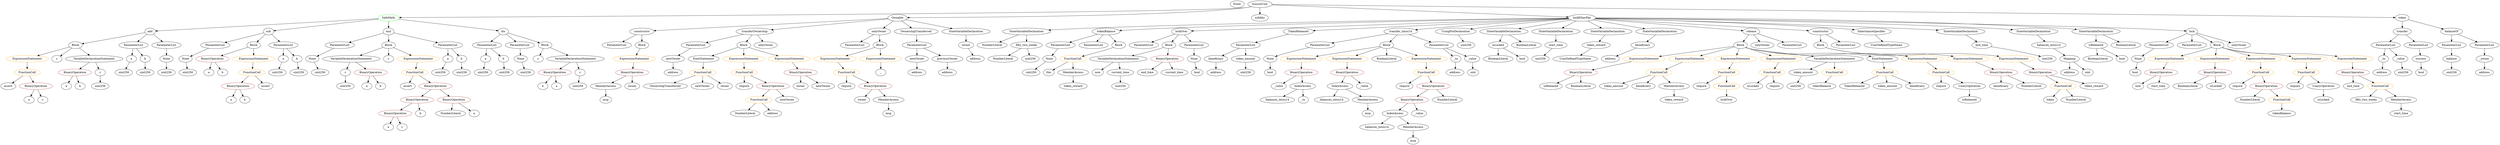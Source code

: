 strict digraph {
	graph [bb="0,0,10983,756"];
	node [label="\N"];
	Enter	[height=0.5,
		pos="5482.1,738",
		width=0.83628];
	Identifier__	[color=black,
		height=0.5,
		label=_,
		pos="3916.1,378",
		width=0.75];
	VariableDeclaration_c	[color=black,
		height=0.5,
		label=c,
		pos="1514.1,378",
		width=0.75];
	ElementaryTypeName_uint256_3	[color=black,
		height=0.5,
		label=uint256,
		pos="1514.1,306",
		width=1.0442];
	VariableDeclaration_c -> ElementaryTypeName_uint256_3	[pos="e,1514.1,324.1 1514.1,359.7 1514.1,352.41 1514.1,343.73 1514.1,335.54"];
	ExpressionStatement_Unnamed_2	[color=orange,
		height=0.5,
		label=ExpressionStatement,
		pos="117.1,450",
		width=2.458];
	FunctionCall_Unnamed_2	[color=orange,
		height=0.5,
		label=FunctionCall,
		pos="117.1,378",
		width=1.6125];
	ExpressionStatement_Unnamed_2 -> FunctionCall_Unnamed_2	[pos="e,117.1,396.1 117.1,431.7 117.1,424.41 117.1,415.73 117.1,407.54"];
	ElementaryTypeName_bool	[color=black,
		height=0.5,
		label=bool,
		pos="10658,378",
		width=0.76697];
	BinaryOperation_Unnamed_19	[color=brown,
		height=0.5,
		label=BinaryOperation,
		pos="9749.1,378",
		width=1.9867];
	BooleanLiteral_Unnamed_4	[color=black,
		height=0.5,
		label=BooleanLiteral,
		pos="9641.1,306",
		width=1.7788];
	BinaryOperation_Unnamed_19 -> BooleanLiteral_Unnamed_4	[pos="e,9665.6,322.91 9724.1,360.76 9709.5,351.33 9691,339.32 9675.1,329.04"];
	Identifier_isLocked_1	[color=black,
		height=0.5,
		label=isLocked,
		pos="9768.1,306",
		width=1.2521];
	BinaryOperation_Unnamed_19 -> Identifier_isLocked_1	[pos="e,9763.5,324.1 9753.8,359.7 9755.8,352.24 9758.2,343.32 9760.5,334.97"];
	Parameter_None_3	[color=black,
		height=0.5,
		label=None,
		pos="743.1,450",
		width=0.85014];
	ElementaryTypeName_uint256_13	[color=black,
		height=0.5,
		label=uint256,
		pos="743.1,378",
		width=1.0442];
	Parameter_None_3 -> ElementaryTypeName_uint256_13	[pos="e,743.1,396.1 743.1,431.7 743.1,424.41 743.1,415.73 743.1,407.54"];
	Identifier_isLocked	[color=black,
		height=0.5,
		label=isLocked,
		pos="10243,234",
		width=1.2521];
	Identifier_a_7	[color=black,
		height=0.5,
		label=a,
		pos="118.1,234",
		width=0.75];
	ParameterList_Unnamed_19	[color=black,
		height=0.5,
		label=ParameterList,
		pos="4702.1,522",
		width=1.7095];
	Parameter_None_4	[color=black,
		height=0.5,
		label=None,
		pos="4660.1,450",
		width=0.85014];
	ParameterList_Unnamed_19 -> Parameter_None_4	[pos="e,4669.9,467.31 4691.9,504.05 4687.1,495.94 4681.1,486.04 4675.7,477.01"];
	ParameterList_Unnamed_22	[color=black,
		height=0.5,
		label=ParameterList,
		pos="5067.1,522",
		width=1.7095];
	Identifier_assert	[color=black,
		height=0.5,
		label=assert,
		pos="1761.1,306",
		width=0.89172];
	Identifier_balances_intou14_2	[color=black,
		height=0.5,
		label=balances_intou14,
		pos="5667.1,234",
		width=2.0838];
	Parameter_balance	[color=black,
		height=0.5,
		label=balance,
		pos="10780,450",
		width=1.0719];
	ElementaryTypeName_uint256_15	[color=black,
		height=0.5,
		label=uint256,
		pos="10780,378",
		width=1.0442];
	Parameter_balance -> ElementaryTypeName_uint256_15	[pos="e,10780,396.1 10780,431.7 10780,424.41 10780,415.73 10780,407.54"];
	NumberLiteral_Unnamed_6	[color=black,
		height=0.5,
		label=NumberLiteral,
		pos="9918.1,234",
		width=1.765];
	BinaryOperation_Unnamed_23	[color=brown,
		height=0.5,
		label=BinaryOperation,
		pos="6348.1,234",
		width=1.9867];
	IndexAccess_Unnamed	[color=black,
		height=0.5,
		label=IndexAccess,
		pos="6292.1,162",
		width=1.6402];
	BinaryOperation_Unnamed_23 -> IndexAccess_Unnamed	[pos="e,6305.5,179.79 6334.5,216.05 6327.9,207.8 6319.9,197.7 6312.5,188.54"];
	Identifier__value	[color=black,
		height=0.5,
		label=_value,
		pos="6404.1,162",
		width=0.96103];
	BinaryOperation_Unnamed_23 -> Identifier__value	[pos="e,6391.4,178.83 6361.7,216.05 6368.5,207.56 6376.8,197.11 6384.3,187.73"];
	FunctionDefinition_constructor	[color=black,
		height=0.5,
		label=constructor,
		pos="2936.1,594",
		width=1.4877];
	ParameterList_Unnamed_13	[color=black,
		height=0.5,
		label=ParameterList,
		pos="2824.1,522",
		width=1.7095];
	FunctionDefinition_constructor -> ParameterList_Unnamed_13	[pos="e,2849.4,538.81 2911.5,577.64 2896.1,568.02 2876,555.47 2859,544.82"];
	Block_Unnamed_4	[color=black,
		height=0.5,
		label=Block,
		pos="2936.1,522",
		width=0.90558];
	FunctionDefinition_constructor -> Block_Unnamed_4	[pos="e,2936.1,540.1 2936.1,575.7 2936.1,568.41 2936.1,559.73 2936.1,551.54"];
	ExpressionStatement_Unnamed_19	[color=orange,
		height=0.5,
		label=ExpressionStatement,
		pos="7289.1,450",
		width=2.458];
	BinaryOperation_Unnamed_21	[color=brown,
		height=0.5,
		label=BinaryOperation,
		pos="6941.1,378",
		width=1.9867];
	ExpressionStatement_Unnamed_19 -> BinaryOperation_Unnamed_21	[pos="e,6995.6,389.96 7227.7,436.65 7165.7,424.17 7070.2,404.96 7006.7,392.19"];
	Parameter_a_1	[color=black,
		height=0.5,
		label=a,
		pos="2176.1,450",
		width=0.75];
	ElementaryTypeName_uint256_4	[color=black,
		height=0.5,
		label=uint256,
		pos="2171.1,378",
		width=1.0442];
	Parameter_a_1 -> ElementaryTypeName_uint256_4	[pos="e,2172.3,396.1 2174.9,431.7 2174.3,424.41 2173.7,415.73 2173.1,407.54"];
	Identifier_require_2	[color=black,
		height=0.5,
		label=require,
		pos="10119,306",
		width=1.0026];
	Identifier_require_7	[color=black,
		height=0.5,
		label=require,
		pos="6247.1,306",
		width=1.0026];
	Parameter_a_2	[color=black,
		height=0.5,
		label=a,
		pos="1260.1,450",
		width=0.75];
	ElementaryTypeName_uint256_8	[color=black,
		height=0.5,
		label=uint256,
		pos="1240.1,378",
		width=1.0442];
	Parameter_a_2 -> ElementaryTypeName_uint256_8	[pos="e,1245,396.28 1255.3,432.05 1253.1,424.6 1250.6,415.64 1248.2,407.22"];
	ElementaryTypeName_bool_3	[color=black,
		height=0.5,
		label=bool,
		pos="9406.1,378",
		width=0.76697];
	StateVariableDeclaration_Unnamed_7	[color=black,
		height=0.5,
		label=StateVariableDeclaration,
		pos="4550.1,594",
		width=2.8184];
	NumberLiteral_Unnamed_3	[color=black,
		height=0.5,
		label=NumberLiteral,
		pos="4396.1,522",
		width=1.765];
	StateVariableDeclaration_Unnamed_7 -> NumberLiteral_Unnamed_3	[pos="e,4428.7,537.83 4514.4,576.76 4492,566.57 4462.9,553.37 4439.2,542.59"];
	VariableDeclaration_fifty_two_weeks	[color=black,
		height=0.5,
		label=fifty_two_weeks,
		pos="4550.1,522",
		width=2.0145];
	StateVariableDeclaration_Unnamed_7 -> VariableDeclaration_fifty_two_weeks	[pos="e,4550.1,540.1 4550.1,575.7 4550.1,568.41 4550.1,559.73 4550.1,551.54"];
	ParameterList_Unnamed_5	[color=black,
		height=0.5,
		label=ParameterList,
		pos="953.1,522",
		width=1.7095];
	Parameter_None_2	[color=black,
		height=0.5,
		label=None,
		pos="829.1,450",
		width=0.85014];
	ParameterList_Unnamed_5 -> Parameter_None_2	[pos="e,850.78,463.24 925.58,505.46 906.38,494.63 880.71,480.14 860.68,468.83"];
	ElementaryTypeName_uint256_18	[color=black,
		height=0.5,
		label=uint256,
		pos="6833.1,450",
		width=1.0442];
	Parameter_b_2	[color=black,
		height=0.5,
		label=b,
		pos="1332.1,450",
		width=0.75];
	ElementaryTypeName_uint256_9	[color=black,
		height=0.5,
		label=uint256,
		pos="1333.1,378",
		width=1.0442];
	Parameter_b_2 -> ElementaryTypeName_uint256_9	[pos="e,1332.9,396.1 1332.3,431.7 1332.5,424.41 1332.6,415.73 1332.7,407.54"];
	FunctionCall_Unnamed_10	[color=orange,
		height=0.5,
		label=FunctionCall,
		pos="9944.1,378",
		width=1.6125];
	Identifier_require_3	[color=black,
		height=0.5,
		label=require,
		pos="9867.1,306",
		width=1.0026];
	FunctionCall_Unnamed_10 -> Identifier_require_3	[pos="e,9883.8,322.19 9926.2,360.76 9916.1,351.59 9903.4,339.96 9892.3,329.88"];
	BinaryOperation_Unnamed_16	[color=brown,
		height=0.5,
		label=BinaryOperation,
		pos="9993.1,306",
		width=1.9867];
	FunctionCall_Unnamed_10 -> BinaryOperation_Unnamed_16	[pos="e,9981.3,323.79 9956,360.05 9961.6,351.97 9968.5,342.12 9974.8,333.11"];
	ParameterList_Unnamed_21	[color=black,
		height=0.5,
		label=ParameterList,
		pos="9502.1,522",
		width=1.7095];
	Parameter_None_5	[color=black,
		height=0.5,
		label=None,
		pos="9417.1,450",
		width=0.85014];
	ParameterList_Unnamed_21 -> Parameter_None_5	[pos="e,9434.4,465.25 9482.4,504.76 9470.7,495.14 9455.8,482.84 9443.1,472.43"];
	ElementaryTypeName_uint_1	[color=black,
		height=0.5,
		label=uint,
		pos="6526.1,378",
		width=0.75];
	Identifier_TokenReleased	[color=black,
		height=0.5,
		label=TokenReleased,
		pos="8167.1,306",
		width=1.8897];
	VariableDeclaration_isReleased	[color=black,
		height=0.5,
		label=isReleased,
		pos="9226.1,522",
		width=1.3907];
	BooleanLiteral_Unnamed_2	[color=black,
		height=0.5,
		label=BooleanLiteral,
		pos="9231.1,450",
		width=1.7788];
	VariableDeclaration_isReleased -> BooleanLiteral_Unnamed_2	[pos="e,9229.9,468.1 9227.3,503.7 9227.9,496.41 9228.5,487.73 9229.1,479.54"];
	ElementaryTypeName_bool_2	[color=black,
		height=0.5,
		label=bool,
		pos="9341.1,450",
		width=0.76697];
	VariableDeclaration_isReleased -> ElementaryTypeName_bool_2	[pos="e,9321.4,462.97 9250.8,505.98 9268.7,495.09 9293,480.3 9311.8,468.81"];
	Identifier_token_amount_1	[color=black,
		height=0.5,
		label=token_amount,
		pos="8317.1,306",
		width=1.765];
	Identifier_owner_3	[color=black,
		height=0.5,
		label=owner,
		pos="3586.1,306",
		width=0.93331];
	UserDefinedTypeName_Unnamed	[color=black,
		height=0.5,
		label=UserDefinedTypeName,
		pos="8377.1,522",
		width=2.7214];
	FunctionCall_Unnamed_8	[color=orange,
		height=0.5,
		label=FunctionCall,
		pos="4767.1,450",
		width=1.6125];
	Identifier_this	[color=black,
		height=0.5,
		label=this,
		pos="4653.1,378",
		width=0.75];
	FunctionCall_Unnamed_8 -> Identifier_this	[pos="e,4672.3,390.8 4741.8,433.46 4724.1,422.59 4700.4,408.04 4681.9,396.71"];
	MemberAccess_Unnamed_2	[color=black,
		height=0.5,
		label=MemberAccess,
		pos="4767.1,378",
		width=1.9174];
	FunctionCall_Unnamed_8 -> MemberAccess_Unnamed_2	[pos="e,4767.1,396.1 4767.1,431.7 4767.1,424.41 4767.1,415.73 4767.1,407.54"];
	FunctionDefinition_tokenBalance	[color=black,
		height=0.5,
		label=tokenBalance,
		pos="4899.1,594",
		width=1.6679];
	FunctionDefinition_tokenBalance -> ParameterList_Unnamed_19	[pos="e,4740.2,536.52 4861.6,579.67 4830.2,568.5 4785.1,552.48 4750.8,540.32"];
	ParameterList_Unnamed_18	[color=black,
		height=0.5,
		label=ParameterList,
		pos="4843.1,522",
		width=1.7095];
	FunctionDefinition_tokenBalance -> ParameterList_Unnamed_18	[pos="e,4856.5,539.79 4885.5,576.05 4878.9,567.8 4870.9,557.7 4863.5,548.54"];
	Block_Unnamed_8	[color=black,
		height=0.5,
		label=Block,
		pos="4955.1,522",
		width=0.90558];
	FunctionDefinition_tokenBalance -> Block_Unnamed_8	[pos="e,4942.4,538.83 4912.7,576.05 4919.5,567.56 4927.8,557.11 4935.3,547.73"];
	Identifier_require_1	[color=black,
		height=0.5,
		label=require,
		pos="3337.1,306",
		width=1.0026];
	Identifier_isLocked_2	[color=black,
		height=0.5,
		label=isLocked,
		pos="7714.1,306",
		width=1.2521];
	Identifier_OwnershipTransferred	[color=black,
		height=0.5,
		label=OwnershipTransferred,
		pos="2984.1,306",
		width=2.6243];
	Identifier_token_amount	[color=black,
		height=0.5,
		label=token_amount,
		pos="7087.1,306",
		width=1.765];
	Identifier_fifty_two_weeks	[color=black,
		height=0.5,
		label=fifty_two_weeks,
		pos="10438,234",
		width=2.0145];
	Identifier_require_6	[color=black,
		height=0.5,
		label=require,
		pos="7481.1,306",
		width=1.0026];
	Identifier_require_5	[color=black,
		height=0.5,
		label=require,
		pos="8555.1,306",
		width=1.0026];
	ParameterList_Unnamed_26	[color=black,
		height=0.5,
		label=ParameterList,
		pos="5846.1,522",
		width=1.7095];
	Parameter_None_7	[color=black,
		height=0.5,
		label=None,
		pos="5636.1,450",
		width=0.85014];
	ParameterList_Unnamed_26 -> Parameter_None_7	[pos="e,5660.1,461.64 5802.7,508.78 5768.1,498.72 5718.6,483.62 5676.1,468 5674.3,467.34 5672.5,466.64 5670.6,465.92"];
	Identifier_now	[color=black,
		height=0.5,
		label=now,
		pos="9420.1,306",
		width=0.75];
	FunctionCall_Unnamed	[color=orange,
		height=0.5,
		label=FunctionCall,
		pos="1871.1,378",
		width=1.6125];
	FunctionCall_Unnamed -> Identifier_assert	[pos="e,1781.6,320.08 1846.4,361.29 1830.1,350.91 1808.6,337.24 1791.3,326.22"];
	BinaryOperation_Unnamed_1	[color=brown,
		height=0.5,
		label=BinaryOperation,
		pos="1883.1,306",
		width=1.9867];
	FunctionCall_Unnamed -> BinaryOperation_Unnamed_1	[pos="e,1880.2,324.1 1874.1,359.7 1875.3,352.32 1876.8,343.52 1878.3,335.25"];
	ElementaryTypeName_address_2	[color=black,
		height=0.5,
		label=address,
		pos="4334.1,450",
		width=1.0996];
	FunctionCall_Unnamed_18	[color=orange,
		height=0.5,
		label=FunctionCall,
		pos="7289.1,378",
		width=1.6125];
	FunctionCall_Unnamed_18 -> Identifier_token_amount	[pos="e,7126.1,320.53 7251.6,364 7219.2,352.78 7172.2,336.5 7136.8,324.21"];
	Identifier_beneficiary_1	[color=black,
		height=0.5,
		label=beneficiary,
		pos="7220.1,306",
		width=1.4184];
	FunctionCall_Unnamed_18 -> Identifier_beneficiary_1	[pos="e,7236.3,323.47 7272.8,360.41 7264.2,351.78 7253.7,341.06 7244.2,331.5"];
	MemberAccess_Unnamed_4	[color=black,
		height=0.5,
		label=MemberAccess,
		pos="7358.1,306",
		width=1.9174];
	FunctionCall_Unnamed_18 -> MemberAccess_Unnamed_4	[pos="e,7341.4,323.96 7305.5,360.41 7313.8,351.91 7324.2,341.37 7333.5,331.91"];
	NumberLiteral_Unnamed_1	[color=black,
		height=0.5,
		label=NumberLiteral,
		pos="3340.1,162",
		width=1.765];
	ElementaryTypeName_address_4	[color=black,
		height=0.5,
		label=address,
		pos="4073.1,378",
		width=1.0996];
	BinaryOperation_Unnamed_14	[color=brown,
		height=0.5,
		label=BinaryOperation,
		pos="8977.1,378",
		width=1.9867];
	FunctionCall_Unnamed_7	[color=orange,
		height=0.5,
		label=FunctionCall,
		pos="9091.1,306",
		width=1.6125];
	BinaryOperation_Unnamed_14 -> FunctionCall_Unnamed_7	[pos="e,9065.9,322.5 9003.3,360.94 9019,351.29 9039.2,338.89 9056.2,328.41"];
	Identifier_token_reward	[color=black,
		height=0.5,
		label=token_reward,
		pos="9229.1,306",
		width=1.7095];
	BinaryOperation_Unnamed_14 -> Identifier_token_reward	[pos="e,9185.5,319.11 9023.9,364 9066.6,352.15 9129.6,334.65 9174.5,322.17"];
	ElementaryTypeName_uint256_7	[color=black,
		height=0.5,
		label=uint256,
		pos="2592.1,306",
		width=1.0442];
	ContractDefinition_SafeMath	[color=green,
		height=0.5,
		label=SafeMath,
		pos="1740.1,666",
		width=1.2798];
	FunctionDefinition_add	[color=black,
		height=0.5,
		label=add,
		pos="673.1,594",
		width=0.75];
	ContractDefinition_SafeMath -> FunctionDefinition_add	[pos="e,700.14,596.77 1694.9,662.04 1518.3,650.45 875.82,608.3 711.56,597.52"];
	FunctionDefinition_sub	[color=black,
		height=0.5,
		label=sub,
		pos="1194.1,594",
		width=0.75];
	ContractDefinition_SafeMath -> FunctionDefinition_sub	[pos="e,1220.6,598.4 1696.8,659.45 1592.8,646.12 1330.3,612.46 1232,599.86"];
	FunctionDefinition_mul	[color=black,
		height=0.5,
		label=mul,
		pos="1740.1,594",
		width=0.75];
	ContractDefinition_SafeMath -> FunctionDefinition_mul	[pos="e,1740.1,612.1 1740.1,647.7 1740.1,640.41 1740.1,631.73 1740.1,623.54"];
	FunctionDefinition_div	[color=black,
		height=0.5,
		label=div,
		pos="2252.1,594",
		width=0.75];
	ContractDefinition_SafeMath -> FunctionDefinition_div	[pos="e,2225.5,598.64 1782.9,659.15 1881,645.74 2120.8,612.95 2214.1,600.2"];
	ParameterList_Unnamed_20	[color=black,
		height=0.5,
		label=ParameterList,
		pos="9643.1,522",
		width=1.7095];
	ExpressionStatement_Unnamed_22	[color=orange,
		height=0.5,
		label=ExpressionStatement,
		pos="5773.1,450",
		width=2.458];
	BinaryOperation_Unnamed_25	[color=brown,
		height=0.5,
		label=BinaryOperation,
		pos="5773.1,378",
		width=1.9867];
	ExpressionStatement_Unnamed_22 -> BinaryOperation_Unnamed_25	[pos="e,5773.1,396.1 5773.1,431.7 5773.1,424.41 5773.1,415.73 5773.1,407.54"];
	Identifier_a	[color=black,
		height=0.5,
		label=a,
		pos="1602.1,306",
		width=0.75];
	ExpressionStatement_Unnamed_18	[color=orange,
		height=0.5,
		label=ExpressionStatement,
		pos="7484.1,450",
		width=2.458];
	ExpressionStatement_Unnamed_18 -> FunctionCall_Unnamed_18	[pos="e,7326.1,392.27 7441.8,433.81 7410.8,422.68 7368.7,407.57 7336.6,396.04"];
	Parameter__to_1	[color=black,
		height=0.5,
		label=_to,
		pos="6443.1,450",
		width=0.75];
	ElementaryTypeName_address_10	[color=black,
		height=0.5,
		label=address,
		pos="6441.1,378",
		width=1.0996];
	Parameter__to_1 -> ElementaryTypeName_address_10	[pos="e,6441.6,396.1 6442.6,431.7 6442.4,424.41 6442.2,415.73 6441.9,407.54"];
	NumberLiteral_Unnamed_2	[color=black,
		height=0.5,
		label=NumberLiteral,
		pos="4455.1,450",
		width=1.765];
	Identifier__value_2	[color=black,
		height=0.5,
		label=_value,
		pos="5670.1,306",
		width=0.96103];
	BinaryOperation_Unnamed_25 -> Identifier__value_2	[pos="e,5690.6,320.95 5749,360.59 5734.3,350.62 5715.4,337.81 5699.8,327.21"];
	IndexAccess_Unnamed_2	[color=black,
		height=0.5,
		label=IndexAccess,
		pos="5782.1,306",
		width=1.6402];
	BinaryOperation_Unnamed_25 -> IndexAccess_Unnamed_2	[pos="e,5779.9,324.1 5775.3,359.7 5776.3,352.32 5777.4,343.52 5778.5,335.25"];
	ExpressionStatement_Unnamed_12	[color=orange,
		height=0.5,
		label=ExpressionStatement,
		pos="9554.1,450",
		width=2.458];
	BinaryOperation_Unnamed_17	[color=brown,
		height=0.5,
		label=BinaryOperation,
		pos="9523.1,378",
		width=1.9867];
	ExpressionStatement_Unnamed_12 -> BinaryOperation_Unnamed_17	[pos="e,9530.7,396.1 9546.4,431.7 9543.1,424.07 9539,414.92 9535.2,406.4"];
	ContractDefinition_Ownable	[color=black,
		height=0.5,
		label=Ownable,
		pos="3985.1,666",
		width=1.2105];
	ContractDefinition_Ownable -> FunctionDefinition_constructor	[pos="e,2988.3,598.48 3942,662.13 3778.3,651.2 3194.4,612.24 2999.8,599.25"];
	FunctionDefinition_transferOwnership	[color=black,
		height=0.5,
		label=transferOwnership,
		pos="3382.1,594",
		width=2.1947];
	ContractDefinition_Ownable -> FunctionDefinition_transferOwnership	[pos="e,3451.2,603.02 3943.7,660.19 3844.5,648.68 3592.2,619.39 3462.2,604.3"];
	ModifierDefinition_onlyOwner	[color=black,
		height=0.5,
		label=onlyOwner,
		pos="3903.1,594",
		width=1.4323];
	ContractDefinition_Ownable -> ModifierDefinition_onlyOwner	[pos="e,3922.1,611.22 3966.9,649.46 3956.3,640.41 3942.7,628.82 3930.8,618.65"];
	EventDefinition_OwnershipTransferred	[color=black,
		height=0.5,
		label=OwnershipTransferred,
		pos="4067.1,594",
		width=2.6243];
	ContractDefinition_Ownable -> EventDefinition_OwnershipTransferred	[pos="e,4047.2,611.96 4003.3,649.46 4013.7,640.61 4026.9,629.31 4038.6,619.3"];
	StateVariableDeclaration_Unnamed	[color=black,
		height=0.5,
		label=StateVariableDeclaration,
		pos="4281.1,594",
		width=2.8184];
	ContractDefinition_Ownable -> StateVariableDeclaration_Unnamed	[pos="e,4221.8,609.01 4022.3,656.21 4069.4,645.06 4151.6,625.63 4210.7,611.65"];
	Block_Unnamed_3	[color=black,
		height=0.5,
		label=Block,
		pos="332.1,522",
		width=0.90558];
	FunctionDefinition_add -> Block_Unnamed_3	[pos="e,362.38,529.21 647.47,587.74 588.93,575.72 444.96,546.17 373.59,531.52"];
	ParameterList_Unnamed_6	[color=black,
		height=0.5,
		label=ParameterList,
		pos="602.1,522",
		width=1.7095];
	FunctionDefinition_add -> ParameterList_Unnamed_6	[pos="e,619.04,539.7 658.39,578.5 649.35,569.59 637.54,557.94 627.07,547.62"];
	ParameterList_Unnamed_7	[color=black,
		height=0.5,
		label=ParameterList,
		pos="743.1,522",
		width=1.7095];
	FunctionDefinition_add -> ParameterList_Unnamed_7	[pos="e,726.4,539.7 687.61,578.5 696.52,569.59 708.16,557.94 718.49,547.62"];
	ExpressionStatement_Unnamed_4	[color=orange,
		height=0.5,
		label=ExpressionStatement,
		pos="3721.1,450",
		width=2.458];
	FunctionCall_Unnamed_3	[color=orange,
		height=0.5,
		label=FunctionCall,
		pos="3793.1,378",
		width=1.6125];
	ExpressionStatement_Unnamed_4 -> FunctionCall_Unnamed_3	[pos="e,3776.3,395.31 3738.5,432.05 3747.4,423.42 3758.4,412.76 3768.1,403.27"];
	ElementaryTypeName_uint256_21	[color=black,
		height=0.5,
		label=uint256,
		pos="5524.1,378",
		width=1.0442];
	ElementaryTypeName_uint256_17	[color=black,
		height=0.5,
		label=uint256,
		pos="6503.1,522",
		width=1.0442];
	EmitStatement_Unnamed	[color=black,
		height=0.5,
		label=EmitStatement,
		pos="3160.1,450",
		width=1.7788];
	FunctionCall_Unnamed_6	[color=orange,
		height=0.5,
		label=FunctionCall,
		pos="3152.1,378",
		width=1.6125];
	EmitStatement_Unnamed -> FunctionCall_Unnamed_6	[pos="e,3154.1,396.1 3158.1,431.7 3157.3,424.41 3156.3,415.73 3155.4,407.54"];
	FunctionDefinition_lockOver	[color=black,
		height=0.5,
		label=lockOver,
		pos="5235.1,594",
		width=1.2521];
	FunctionDefinition_lockOver -> ParameterList_Unnamed_22	[pos="e,5101.3,537.27 5204.7,580.32 5178.7,569.52 5141.1,553.83 5111.8,541.6"];
	Block_Unnamed_10	[color=black,
		height=0.5,
		label=Block,
		pos="5179.1,522",
		width=0.90558];
	FunctionDefinition_lockOver -> Block_Unnamed_10	[pos="e,5191.9,538.99 5221.8,576.41 5215,567.92 5206.6,557.41 5199.1,547.96"];
	ParameterList_Unnamed_23	[color=black,
		height=0.5,
		label=ParameterList,
		pos="5291.1,522",
		width=1.7095];
	FunctionDefinition_lockOver -> ParameterList_Unnamed_23	[pos="e,5277.5,539.96 5248.4,576.41 5255,568.16 5263.1,558.01 5270.5,548.78"];
	BinaryOperation_Unnamed_3	[color=brown,
		height=0.5,
		label=BinaryOperation,
		pos="1802.1,234",
		width=1.9867];
	BinaryOperation_Unnamed_4	[color=brown,
		height=0.5,
		label=BinaryOperation,
		pos="1698.1,162",
		width=1.9867];
	BinaryOperation_Unnamed_3 -> BinaryOperation_Unnamed_4	[pos="e,1722.5,179.39 1778,216.76 1764.3,207.55 1747,195.88 1731.9,185.77"];
	Identifier_b_1	[color=black,
		height=0.5,
		label=b,
		pos="1815.1,162",
		width=0.75];
	BinaryOperation_Unnamed_3 -> Identifier_b_1	[pos="e,1811.9,180.1 1805.3,215.7 1806.7,208.32 1808.3,199.52 1809.9,191.25"];
	ExpressionStatement_Unnamed_21	[color=orange,
		height=0.5,
		label=ExpressionStatement,
		pos="5968.1,450",
		width=2.458];
	BinaryOperation_Unnamed_24	[color=brown,
		height=0.5,
		label=BinaryOperation,
		pos="5968.1,378",
		width=1.9867];
	ExpressionStatement_Unnamed_21 -> BinaryOperation_Unnamed_24	[pos="e,5968.1,396.1 5968.1,431.7 5968.1,424.41 5968.1,415.73 5968.1,407.54"];
	Identifier_assert_2	[color=black,
		height=0.5,
		label=assert,
		pos="32.102,306",
		width=0.89172];
	ElementaryTypeName_address_7	[color=black,
		height=0.5,
		label=address,
		pos="7143.1,450",
		width=1.0996];
	Identifier_beneficiary	[color=black,
		height=0.5,
		label=beneficiary,
		pos="8818.1,306",
		width=1.4184];
	Identifier_end_time	[color=black,
		height=0.5,
		label=end_time,
		pos="10376,306",
		width=1.2382];
	Block_Unnamed_2	[color=black,
		height=0.5,
		label=Block,
		pos="1127.1,522",
		width=0.90558];
	BinaryOperation_Unnamed_7	[color=brown,
		height=0.5,
		label=BinaryOperation,
		pos="949.1,450",
		width=1.9867];
	Block_Unnamed_2 -> BinaryOperation_Unnamed_7	[pos="e,986.5,465.71 1101.2,510.82 1074,500.11 1030.5,483.01 997,469.84"];
	ExpressionStatement_Unnamed_1	[color=orange,
		height=0.5,
		label=ExpressionStatement,
		pos="1127.1,450",
		width=2.458];
	Block_Unnamed_2 -> ExpressionStatement_Unnamed_1	[pos="e,1127.1,468.1 1127.1,503.7 1127.1,496.41 1127.1,487.73 1127.1,479.54"];
	ParameterList_Unnamed_1	[color=black,
		height=0.5,
		label=ParameterList,
		pos="1518.1,522",
		width=1.7095];
	Parameter_None	[color=black,
		height=0.5,
		label=None,
		pos="1408.1,450",
		width=0.85014];
	ParameterList_Unnamed_1 -> Parameter_None	[pos="e,1428.2,463.78 1493.1,505.12 1476.7,494.66 1455.1,480.93 1437.8,469.91"];
	ExpressionStatement_Unnamed_17	[color=orange,
		height=0.5,
		label=ExpressionStatement,
		pos="7679.1,450",
		width=2.458];
	FunctionCall_Unnamed_15	[color=orange,
		height=0.5,
		label=FunctionCall,
		pos="7593.1,378",
		width=1.6125];
	ExpressionStatement_Unnamed_17 -> FunctionCall_Unnamed_15	[pos="e,7613.1,395.31 7658.3,432.05 7647.4,423.16 7633.8,412.11 7621.9,402.41"];
	Parameter_newOwner	[color=black,
		height=0.5,
		label=newOwner,
		pos="3027.1,450",
		width=1.4046];
	ElementaryTypeName_address_5	[color=black,
		height=0.5,
		label=address,
		pos="3027.1,378",
		width=1.0996];
	Parameter_newOwner -> ElementaryTypeName_address_5	[pos="e,3027.1,396.1 3027.1,431.7 3027.1,424.41 3027.1,415.73 3027.1,407.54"];
	ElementaryTypeName_uint256_12	[color=black,
		height=0.5,
		label=uint256,
		pos="650.1,378",
		width=1.0442];
	Parameter_a	[color=black,
		height=0.5,
		label=a,
		pos="2006.1,450",
		width=0.75];
	ElementaryTypeName_uint256	[color=black,
		height=0.5,
		label=uint256,
		pos="1985.1,378",
		width=1.0442];
	Parameter_a -> ElementaryTypeName_uint256	[pos="e,1990.3,396.28 2001,432.05 1998.8,424.6 1996.1,415.64 1993.6,407.22"];
	Identifier_msg_1	[color=black,
		height=0.5,
		label=msg,
		pos="3980.1,162",
		width=0.75];
	Mapping_Unnamed	[color=black,
		height=0.5,
		label=Mapping,
		pos="9105.1,450",
		width=1.2105];
	ElementaryTypeName_address_9	[color=black,
		height=0.5,
		label=address,
		pos="9106.1,378",
		width=1.0996];
	Mapping_Unnamed -> ElementaryTypeName_address_9	[pos="e,9105.9,396.1 9105.3,431.7 9105.5,424.41 9105.6,415.73 9105.7,407.54"];
	ElementaryTypeName_uint	[color=black,
		height=0.5,
		label=uint,
		pos="9191.1,378",
		width=0.75];
	Mapping_Unnamed -> ElementaryTypeName_uint	[pos="e,9174.4,392.6 9124.2,433.46 9136.4,423.52 9152.4,410.49 9165.7,399.67"];
	Parameter__value_1	[color=black,
		height=0.5,
		label=_value,
		pos="6523.1,450",
		width=0.96103];
	Parameter__value_1 -> ElementaryTypeName_uint_1	[pos="e,6525.4,396.1 6523.8,431.7 6524.2,424.41 6524.5,415.73 6524.9,407.54"];
	Identifier_token	[color=black,
		height=0.5,
		label=token,
		pos="9034.1,234",
		width=0.864];
	FunctionCall_Unnamed_7 -> Identifier_token	[pos="e,9047,250.83 9077.3,288.05 9070.4,279.56 9061.9,269.11 9054.2,259.73"];
	NumberLiteral_Unnamed_4	[color=black,
		height=0.5,
		label=NumberLiteral,
		pos="9147.1,234",
		width=1.765];
	FunctionCall_Unnamed_7 -> NumberLiteral_Unnamed_4	[pos="e,9133.7,251.79 9104.7,288.05 9111.3,279.8 9119.3,269.7 9126.7,260.54"];
	ExpressionStatement_Unnamed_9	[color=orange,
		height=0.5,
		label=ExpressionStatement,
		pos="8667.1,450",
		width=2.458];
	BinaryOperation_Unnamed_15	[color=brown,
		height=0.5,
		label=BinaryOperation,
		pos="8816.1,378",
		width=1.9867];
	ExpressionStatement_Unnamed_9 -> BinaryOperation_Unnamed_15	[pos="e,8783.4,394.38 8701.3,432.94 8722.7,422.89 8750.4,409.87 8773.2,399.14"];
	BinaryOperation_Unnamed_22	[color=brown,
		height=0.5,
		label=BinaryOperation,
		pos="6373.1,306",
		width=1.9867];
	BinaryOperation_Unnamed_22 -> BinaryOperation_Unnamed_23	[pos="e,6354.2,252.1 6366.9,287.7 6364.2,280.15 6361,271.12 6358,262.68"];
	NumberLiteral_Unnamed_7	[color=black,
		height=0.5,
		label=NumberLiteral,
		pos="6501.1,234",
		width=1.765];
	BinaryOperation_Unnamed_22 -> NumberLiteral_Unnamed_7	[pos="e,6473.1,250.34 6402.1,289.12 6420.2,279.27 6443.5,266.51 6463,255.85"];
	NumberLiteral_Unnamed_5	[color=black,
		height=0.5,
		label=NumberLiteral,
		pos="8951.1,306",
		width=1.765];
	Identifier_owner_1	[color=black,
		height=0.5,
		label=owner,
		pos="3859.1,234",
		width=0.93331];
	BinaryOperation_Unnamed_13	[color=brown,
		height=0.5,
		label=BinaryOperation,
		pos="3586.1,378",
		width=1.9867];
	BinaryOperation_Unnamed_13 -> Identifier_owner_3	[pos="e,3586.1,324.1 3586.1,359.7 3586.1,352.41 3586.1,343.73 3586.1,335.54"];
	Identifier_newOwner_2	[color=black,
		height=0.5,
		label=newOwner,
		pos="3688.1,306",
		width=1.4046];
	BinaryOperation_Unnamed_13 -> Identifier_newOwner_2	[pos="e,3665.7,322.35 3610,360.59 3623.8,351.11 3641.4,339.06 3656.3,328.8"];
	EventDefinition_TokenReleased	[color=black,
		height=0.5,
		label=TokenReleased,
		pos="5829.1,594",
		width=1.8897];
	ParameterList_Unnamed_16	[color=black,
		height=0.5,
		label=ParameterList,
		pos="5524.1,522",
		width=1.7095];
	EventDefinition_TokenReleased -> ParameterList_Unnamed_16	[pos="e,5571.1,533.8 5779.1,581.52 5725.1,569.12 5639.1,549.39 5582.1,536.32"];
	ParameterList_Unnamed_10	[color=black,
		height=0.5,
		label=ParameterList,
		pos="10498,522",
		width=1.7095];
	Parameter__to	[color=black,
		height=0.5,
		label=_to,
		pos="10481,450",
		width=0.75];
	ParameterList_Unnamed_10 -> Parameter__to	[pos="e,10485,468.1 10494,503.7 10492,496.32 10490,487.52 10488,479.25"];
	Parameter__value	[color=black,
		height=0.5,
		label=_value,
		pos="10563,450",
		width=0.96103];
	ParameterList_Unnamed_10 -> Parameter__value	[pos="e,10549,466.51 10514,504.41 10522,495.53 10532,484.44 10541,474.67"];
	ElementaryTypeName_uint256_20	[color=black,
		height=0.5,
		label=uint256,
		pos="4574.1,450",
		width=1.0442];
	Identifier_newOwner_1	[color=black,
		height=0.5,
		label=newOwner,
		pos="3147.1,306",
		width=1.4046];
	BooleanLiteral_Unnamed	[color=black,
		height=0.5,
		label=BooleanLiteral,
		pos="6640.1,450",
		width=1.7788];
	Identifier_b_2	[color=black,
		height=0.5,
		label=b,
		pos="2420.1,306",
		width=0.75];
	Identifier_require	[color=black,
		height=0.5,
		label=require,
		pos="3793.1,306",
		width=1.0026];
	FunctionDefinition_transfer_intou14	[color=black,
		height=0.5,
		label=transfer_intou14,
		pos="6215.1,594",
		width=1.9729];
	FunctionDefinition_transfer_intou14 -> ParameterList_Unnamed_26	[pos="e,5896.8,532.63 6159.5,582.44 6091.8,569.61 5978,548.02 5907.7,534.69"];
	Block_Unnamed_12	[color=black,
		height=0.5,
		label=Block,
		pos="6139.1,522",
		width=0.90558];
	FunctionDefinition_transfer_intou14 -> Block_Unnamed_12	[pos="e,6155.4,538.04 6197.1,576.41 6187.1,567.22 6174.6,555.67 6163.7,545.66"];
	ParameterList_Unnamed_25	[color=black,
		height=0.5,
		label=ParameterList,
		pos="6386.1,522",
		width=1.7095];
	FunctionDefinition_transfer_intou14 -> ParameterList_Unnamed_25	[pos="e,6351.3,537.23 6251.4,578.15 6277.5,567.44 6313,552.91 6341,541.45"];
	ParameterList_Unnamed_15	[color=black,
		height=0.5,
		label=ParameterList,
		pos="3123.1,522",
		width=1.7095];
	FunctionDefinition_transferOwnership -> ParameterList_Unnamed_15	[pos="e,3167,534.85 3332.5,579.59 3288.2,567.63 3223.6,550.16 3177.9,537.8"];
	Block_Unnamed_6	[color=black,
		height=0.5,
		label=Block,
		pos="3331.1,522",
		width=0.90558];
	FunctionDefinition_transferOwnership -> Block_Unnamed_6	[pos="e,3342.6,538.83 3369.8,576.05 3363.6,567.65 3356.1,557.32 3349.3,548.02"];
	ModifierInvocation_onlyOwner	[color=black,
		height=0.5,
		label=onlyOwner,
		pos="3433.1,522",
		width=1.4323];
	FunctionDefinition_transferOwnership -> ModifierInvocation_onlyOwner	[pos="e,3420.9,539.79 3394.4,576.05 3400.4,567.89 3407.7,557.91 3414.3,548.82"];
	VariableDeclaration_token_reward	[color=black,
		height=0.5,
		label=token_reward,
		pos="7070.1,522",
		width=1.7095];
	UserDefinedTypeName_Unnamed_1	[color=black,
		height=0.5,
		label=UserDefinedTypeName,
		pos="6987.1,450",
		width=2.7214];
	VariableDeclaration_token_reward -> UserDefinedTypeName_Unnamed_1	[pos="e,7007.1,467.88 7050.9,504.76 7040.4,495.95 7027.3,484.87 7015.6,475.07"];
	VariableDeclaration_beneficiary_1	[color=black,
		height=0.5,
		label=beneficiary,
		pos="5391.1,450",
		width=1.4184];
	ParameterList_Unnamed_16 -> VariableDeclaration_beneficiary_1	[pos="e,5418.5,465.44 5495.2,505.81 5475.7,495.51 5449.6,481.8 5428.5,470.67"];
	VariableDeclaration_token_amount	[color=black,
		height=0.5,
		label=token_amount,
		pos="5524.1,450",
		width=1.765];
	ParameterList_Unnamed_16 -> VariableDeclaration_token_amount	[pos="e,5524.1,468.1 5524.1,503.7 5524.1,496.41 5524.1,487.73 5524.1,479.54"];
	Block_Unnamed_3 -> ExpressionStatement_Unnamed_2	[pos="e,162.69,465.84 304.43,511.99 271.54,501.28 215.78,483.13 173.63,469.41"];
	Identifier_c_4	[color=black,
		height=0.5,
		label=c,
		pos="250.1,450",
		width=0.75];
	Block_Unnamed_3 -> Identifier_c_4	[pos="e,266.23,464.77 315.11,506.5 303.45,496.54 287.78,483.17 274.75,472.04"];
	VariableDeclarationStatement_Unnamed_2	[color=black,
		height=0.5,
		label=VariableDeclarationStatement,
		pos="414.1,450",
		width=3.3174];
	Block_Unnamed_3 -> VariableDeclarationStatement_Unnamed_2	[pos="e,393.95,468.2 349.09,506.5 359.59,497.54 373.32,485.81 385.46,475.45"];
	VariableDeclarationStatement_Unnamed_3	[color=black,
		height=0.5,
		label=VariableDeclarationStatement,
		pos="4962.1,450",
		width=3.3174];
	Block_Unnamed_10 -> VariableDeclarationStatement_Unnamed_3	[pos="e,5018.1,466.29 5154.1,510.17 5148.9,508.03 5143.3,505.86 5138.1,504 5102.5,491.28 5062.1,478.97 5029,469.42"];
	BinaryOperation_Unnamed_20	[color=brown,
		height=0.5,
		label=BinaryOperation,
		pos="5171.1,450",
		width=1.9867];
	Block_Unnamed_10 -> BinaryOperation_Unnamed_20	[pos="e,5173.1,468.1 5177.1,503.7 5176.3,496.41 5175.3,487.73 5174.4,479.54"];
	MemberAccess_Unnamed_1	[color=black,
		height=0.5,
		label=MemberAccess,
		pos="3980.1,234",
		width=1.9174];
	MemberAccess_Unnamed_1 -> Identifier_msg_1	[pos="e,3980.1,180.1 3980.1,215.7 3980.1,208.41 3980.1,199.73 3980.1,191.54"];
	VariableDeclaration_isLocked	[color=black,
		height=0.5,
		label=isLocked,
		pos="6640.1,522",
		width=1.2521];
	VariableDeclaration_isLocked -> BooleanLiteral_Unnamed	[pos="e,6640.1,468.1 6640.1,503.7 6640.1,496.41 6640.1,487.73 6640.1,479.54"];
	ElementaryTypeName_bool_1	[color=black,
		height=0.5,
		label=bool,
		pos="6750.1,450",
		width=0.76697];
	VariableDeclaration_isLocked -> ElementaryTypeName_bool_1	[pos="e,6730.8,463.26 6663.4,506.15 6680.3,495.44 6703.1,480.89 6721.1,469.43"];
	ElementaryTypeName_bool_4	[color=black,
		height=0.5,
		label=bool,
		pos="5326.1,378",
		width=0.76697];
	Identifier_a_2	[color=black,
		height=0.5,
		label=a,
		pos="1662.1,90",
		width=0.75];
	Identifier_a_3	[color=black,
		height=0.5,
		label=a,
		pos="2492.1,306",
		width=0.75];
	Block_Unnamed_11	[color=black,
		height=0.5,
		label=Block,
		pos="7700.1,522",
		width=0.90558];
	Block_Unnamed_11 -> ExpressionStatement_Unnamed_19	[pos="e,7354.7,462.42 7669,515.78 7612.7,506.32 7490.3,485.69 7387.1,468 7380.2,466.82 7373.1,465.59 7365.9,464.36"];
	Block_Unnamed_11 -> ExpressionStatement_Unnamed_18	[pos="e,7529.9,465.84 7672.3,511.99 7639.2,501.26 7583,483.05 7540.6,469.32"];
	Block_Unnamed_11 -> ExpressionStatement_Unnamed_17	[pos="e,7684.3,468.28 7695,504.05 7692.8,496.6 7690.1,487.64 7687.6,479.22"];
	ExpressionStatement_Unnamed_15	[color=orange,
		height=0.5,
		label=ExpressionStatement,
		pos="7874.1,450",
		width=2.458];
	Block_Unnamed_11 -> ExpressionStatement_Unnamed_15	[pos="e,7834.8,466.51 7725.7,510.34 7730.8,508.22 7736.1,506.03 7741.1,504 7768.5,492.87 7799.1,480.64 7824.1,470.74"];
	VariableDeclarationStatement_Unnamed_4	[color=black,
		height=0.5,
		label=VariableDeclarationStatement,
		pos="8100.1,450",
		width=3.3174];
	Block_Unnamed_11 -> VariableDeclarationStatement_Unnamed_4	[pos="e,8013.2,462.69 7724.5,509.74 7729.9,507.58 7735.6,505.52 7741.1,504 7765.8,497.16 7904.3,477.59 8001.8,464.24"];
	EmitStatement_Unnamed_1	[color=black,
		height=0.5,
		label=EmitStatement,
		pos="8301.1,450",
		width=1.7788];
	Block_Unnamed_11 -> EmitStatement_Unnamed_1	[pos="e,8255,462.88 7724.4,509.44 7729.8,507.3 7735.6,505.32 7741.1,504 7952.3,453.8 8013.5,500.71 8228.1,468 8233.3,467.21 8238.7,466.24 \
8244,465.18"];
	ExpressionStatement_Unnamed_16	[color=orange,
		height=0.5,
		label=ExpressionStatement,
		pos="8472.1,450",
		width=2.458];
	Block_Unnamed_11 -> ExpressionStatement_Unnamed_16	[pos="e,8409.3,463 7723.9,509.54 7729.5,507.34 7735.4,505.31 7741.1,504 8015.8,441.15 8094.2,500.13 8374.1,468 8381.9,467.11 8389.9,466 \
8398,464.79"];
	Block_Unnamed	[color=black,
		height=0.5,
		label=Block,
		pos="1740.1,522",
		width=0.90558];
	VariableDeclarationStatement_Unnamed	[color=black,
		height=0.5,
		label=VariableDeclarationStatement,
		pos="1576.1,450",
		width=3.3174];
	Block_Unnamed -> VariableDeclarationStatement_Unnamed	[pos="e,1614.5,467.4 1714.8,510.22 1691,500.04 1654.6,484.5 1625.1,471.89"];
	Identifier_c_1	[color=black,
		height=0.5,
		label=c,
		pos="1740.1,450",
		width=0.75];
	Block_Unnamed -> Identifier_c_1	[pos="e,1740.1,468.1 1740.1,503.7 1740.1,496.41 1740.1,487.73 1740.1,479.54"];
	ExpressionStatement_Unnamed	[color=orange,
		height=0.5,
		label=ExpressionStatement,
		pos="1873.1,450",
		width=2.458];
	Block_Unnamed -> ExpressionStatement_Unnamed	[pos="e,1842.2,467.25 1763.3,508.81 1782.2,498.82 1809.6,484.45 1832.2,472.53"];
	Parameter_b	[color=black,
		height=0.5,
		label=b,
		pos="2078.1,450",
		width=0.75];
	ElementaryTypeName_uint256_1	[color=black,
		height=0.5,
		label=uint256,
		pos="2078.1,378",
		width=1.0442];
	Parameter_b -> ElementaryTypeName_uint256_1	[pos="e,2078.1,396.1 2078.1,431.7 2078.1,424.41 2078.1,415.73 2078.1,407.54"];
	FunctionCall_Unnamed_15 -> Identifier_require_6	[pos="e,7502.9,320.6 7568.2,361.46 7551.7,351.13 7529.9,337.48 7512.2,326.43"];
	FunctionCall_Unnamed_16	[color=orange,
		height=0.5,
		label=FunctionCall,
		pos="7593.1,306",
		width=1.6125];
	FunctionCall_Unnamed_15 -> FunctionCall_Unnamed_16	[pos="e,7593.1,324.1 7593.1,359.7 7593.1,352.41 7593.1,343.73 7593.1,335.54"];
	Parameter_None_1	[color=black,
		height=0.5,
		label=None,
		pos="2342.1,450",
		width=0.85014];
	ElementaryTypeName_uint256_6	[color=black,
		height=0.5,
		label=uint256,
		pos="2357.1,378",
		width=1.0442];
	Parameter_None_1 -> ElementaryTypeName_uint256_6	[pos="e,2353.4,396.1 2345.8,431.7 2347.4,424.32 2349.3,415.52 2351,407.25"];
	Parameter_success	[color=black,
		height=0.5,
		label=success,
		pos="10657,450",
		width=1.1135];
	Parameter_success -> ElementaryTypeName_bool	[pos="e,10658,396.1 10657,431.7 10657,424.41 10658,415.73 10658,407.54"];
	Parameter_None_6	[color=black,
		height=0.5,
		label=None,
		pos="5291.1,450",
		width=0.85014];
	ParameterList_Unnamed_23 -> Parameter_None_6	[pos="e,5291.1,468.1 5291.1,503.7 5291.1,496.41 5291.1,487.73 5291.1,479.54"];
	Identifier_tokenBalance_1	[color=black,
		height=0.5,
		label=tokenBalance,
		pos="8021.1,306",
		width=1.6679];
	Identifier_lockOver	[color=black,
		height=0.5,
		label=lockOver,
		pos="7593.1,234",
		width=1.2521];
	ParameterList_Unnamed_14	[color=black,
		height=0.5,
		label=ParameterList,
		pos="3798.1,522",
		width=1.7095];
	FunctionCall_Unnamed_5	[color=orange,
		height=0.5,
		label=FunctionCall,
		pos="3400.1,234",
		width=1.6125];
	FunctionCall_Unnamed_5 -> NumberLiteral_Unnamed_1	[pos="e,3354.6,179.96 3385.9,216.41 3378.7,208.08 3369.9,197.8 3361.9,188.49"];
	ElementaryTypeName_address_6	[color=black,
		height=0.5,
		label=address,
		pos="3461.1,162",
		width=1.0996];
	FunctionCall_Unnamed_5 -> ElementaryTypeName_address_6	[pos="e,3447.2,178.99 3414.6,216.41 3422.1,207.74 3431.5,196.97 3439.9,187.38"];
	VariableDeclaration_newOwner	[color=black,
		height=0.5,
		label=newOwner,
		pos="4073.1,450",
		width=1.4046];
	VariableDeclaration_newOwner -> ElementaryTypeName_address_4	[pos="e,4073.1,396.1 4073.1,431.7 4073.1,424.41 4073.1,415.73 4073.1,407.54"];
	ParameterList_Unnamed_2	[color=black,
		height=0.5,
		label=ParameterList,
		pos="2182.1,522",
		width=1.7095];
	ParameterList_Unnamed_2 -> Parameter_a_1	[pos="e,2177.6,468.1 2180.6,503.7 2180,496.41 2179.3,487.73 2178.5,479.54"];
	Parameter_b_1	[color=black,
		height=0.5,
		label=b,
		pos="2258.1,450",
		width=0.75];
	ParameterList_Unnamed_2 -> Parameter_b_1	[pos="e,2242.8,465.11 2200.1,504.41 2210.4,494.97 2223.3,483.03 2234.4,472.83"];
	Identifier_token_reward_2	[color=black,
		height=0.5,
		label=token_reward,
		pos="7358.1,234",
		width=1.7095];
	FunctionCall_Unnamed_6 -> Identifier_OwnershipTransferred	[pos="e,3022.3,322.93 3118.5,363 3094,352.79 3060.4,338.79 3032.9,327.34"];
	FunctionCall_Unnamed_6 -> Identifier_newOwner_1	[pos="e,3148.3,324.1 3150.9,359.7 3150.3,352.41 3149.7,343.73 3149.1,335.54"];
	Identifier_owner_2	[color=black,
		height=0.5,
		label=owner,
		pos="3249.1,306",
		width=0.93331];
	FunctionCall_Unnamed_6 -> Identifier_owner_2	[pos="e,3229.8,320.93 3174.1,361.12 3187.9,351.19 3205.7,338.3 3220.6,327.6"];
	FunctionCall_Unnamed_3 -> Identifier_require	[pos="e,3793.1,324.1 3793.1,359.7 3793.1,352.41 3793.1,343.73 3793.1,335.54"];
	BinaryOperation_Unnamed_11	[color=brown,
		height=0.5,
		label=BinaryOperation,
		pos="3919.1,306",
		width=1.9867];
	FunctionCall_Unnamed_3 -> BinaryOperation_Unnamed_11	[pos="e,3890.5,322.89 3820.4,361.81 3838,352.06 3861,339.26 3880.4,328.48"];
	BinaryOperation_Unnamed_4 -> Identifier_a_2	[pos="e,1670.4,107.14 1689.2,143.7 1685.1,135.75 1680.2,126.16 1675.7,117.34"];
	Identifier_c	[color=black,
		height=0.5,
		label=c,
		pos="1734.1,90",
		width=0.75];
	BinaryOperation_Unnamed_4 -> Identifier_c	[pos="e,1725.8,107.14 1707,143.7 1711.1,135.75 1716,126.16 1720.6,117.34"];
	ParameterList_Unnamed_12	[color=black,
		height=0.5,
		label=ParameterList,
		pos="4073.1,522",
		width=1.7095];
	ParameterList_Unnamed_12 -> VariableDeclaration_newOwner	[pos="e,4073.1,468.1 4073.1,503.7 4073.1,496.41 4073.1,487.73 4073.1,479.54"];
	VariableDeclaration_previousOwner	[color=black,
		height=0.5,
		label=previousOwner,
		pos="4209.1,450",
		width=1.8759];
	ParameterList_Unnamed_12 -> VariableDeclaration_previousOwner	[pos="e,4179.2,466.4 4102.6,505.81 4122.1,495.79 4147.8,482.54 4169.1,471.57"];
	Identifier_now_1	[color=black,
		height=0.5,
		label=now,
		pos="4881.1,378",
		width=0.75];
	VariableDeclarationStatement_Unnamed_3 -> Identifier_now_1	[pos="e,4897.3,392.97 4942.5,432.05 4931.5,422.51 4917.6,410.5 4905.8,400.32"];
	VariableDeclaration_current_time	[color=black,
		height=0.5,
		label=current_time,
		pos="4983.1,378",
		width=1.5848];
	VariableDeclarationStatement_Unnamed_3 -> VariableDeclaration_current_time	[pos="e,4978,396.1 4967.3,431.7 4969.5,424.24 4972.2,415.32 4974.7,406.97"];
	Parameter_a_3	[color=black,
		height=0.5,
		label=a,
		pos="578.1,450",
		width=0.75];
	ParameterList_Unnamed_6 -> Parameter_a_3	[pos="e,583.8,467.62 596.17,503.7 593.54,496.04 590.39,486.85 587.46,478.3"];
	Parameter_b_3	[color=black,
		height=0.5,
		label=b,
		pos="650.1,450",
		width=0.75];
	ParameterList_Unnamed_6 -> Parameter_b_3	[pos="e,639.25,466.83 613.72,504.05 619.43,495.73 626.42,485.54 632.74,476.32"];
	ElementaryTypeName_uint256_10	[color=black,
		height=0.5,
		label=uint256,
		pos="836.1,378",
		width=1.0442];
	BinaryOperation_Unnamed_18	[color=brown,
		height=0.5,
		label=BinaryOperation,
		pos="10351,378",
		width=1.9867];
	BinaryOperation_Unnamed_18 -> Identifier_end_time	[pos="e,10370,324.1 10357,359.7 10360,352.15 10363,343.12 10366,334.68"];
	FunctionCall_Unnamed_12	[color=orange,
		height=0.5,
		label=FunctionCall,
		pos="10497,306",
		width=1.6125];
	BinaryOperation_Unnamed_18 -> FunctionCall_Unnamed_12	[pos="e,10467,321.61 10383,361.64 10405,351.31 10433,337.6 10456,326.5"];
	FunctionCall_Unnamed_13	[color=orange,
		height=0.5,
		label=FunctionCall,
		pos="7813.1,378",
		width=1.6125];
	ExpressionStatement_Unnamed_15 -> FunctionCall_Unnamed_13	[pos="e,7827.7,395.79 7859.3,432.05 7852.1,423.71 7843.2,413.49 7835.1,404.25"];
	BooleanLiteral_Unnamed_3	[color=black,
		height=0.5,
		label=BooleanLiteral,
		pos="9358.1,522",
		width=1.7788];
	ElementaryTypeName_address	[color=black,
		height=0.5,
		label=address,
		pos="10921,378",
		width=1.0996];
	PragmaDirective_solidity	[color=black,
		height=0.5,
		label=solidity,
		pos="5583.1,666",
		width=1.0442];
	Parameter_None_6 -> ElementaryTypeName_bool_4	[pos="e,5317.9,395.47 5299.4,432.41 5303.4,424.39 5308.3,414.57 5312.8,405.54"];
	IndexAccess_Unnamed_1	[color=black,
		height=0.5,
		label=IndexAccess,
		pos="5949.1,306",
		width=1.6402];
	BinaryOperation_Unnamed_24 -> IndexAccess_Unnamed_1	[pos="e,5953.7,324.1 5963.4,359.7 5961.4,352.24 5959,343.32 5956.7,334.97"];
	Identifier__value_1	[color=black,
		height=0.5,
		label=_value,
		pos="6061.1,306",
		width=0.96103];
	BinaryOperation_Unnamed_24 -> Identifier__value_1	[pos="e,6042.1,321.34 5990.1,360.41 6003,350.75 6019.3,338.48 6033,328.14"];
	ElementaryTypeName_uint256_2	[color=black,
		height=0.5,
		label=uint256,
		pos="1426.1,378",
		width=1.0442];
	Parameter_None -> ElementaryTypeName_uint256_2	[pos="e,1421.7,396.1 1412.6,431.7 1414.4,424.32 1416.7,415.52 1418.8,407.25"];
	Identifier_end_time_1	[color=black,
		height=0.5,
		label=end_time,
		pos="5103.1,378",
		width=1.2382];
	UsingForDeclaration_Unnamed	[color=black,
		height=0.5,
		label=UsingForDeclaration,
		pos="6468.1,594",
		width=2.4303];
	UsingForDeclaration_Unnamed -> ElementaryTypeName_uint256_17	[pos="e,6494.8,539.62 6476.8,575.7 6480.7,567.87 6485.4,558.44 6489.7,549.73"];
	Identifier_newOwner	[color=black,
		height=0.5,
		label=newOwner,
		pos="3527.1,234",
		width=1.4046];
	BinaryOperation_Unnamed_11 -> Identifier_owner_1	[pos="e,3872.7,250.83 3904.6,288.05 3897.2,279.47 3888.1,268.89 3880,259.44"];
	BinaryOperation_Unnamed_11 -> MemberAccess_Unnamed_1	[pos="e,3965.5,251.79 3933.9,288.05 3941.1,279.71 3950,269.49 3958.1,260.25"];
	Identifier_start_time_1	[color=black,
		height=0.5,
		label=start_time,
		pos="10598,162",
		width=1.3076];
	ElementaryTypeName_address_1	[color=black,
		height=0.5,
		label=address,
		pos="10480,378",
		width=1.0996];
	ExpressionStatement_Unnamed_14	[color=orange,
		height=0.5,
		label=ExpressionStatement,
		pos="9749.1,450",
		width=2.458];
	ExpressionStatement_Unnamed_14 -> BinaryOperation_Unnamed_19	[pos="e,9749.1,396.1 9749.1,431.7 9749.1,424.41 9749.1,415.73 9749.1,407.54"];
	FunctionDefinition_sub -> ParameterList_Unnamed_5	[pos="e,995.78,535.4 1169.7,585.9 1131.7,574.86 1057.4,553.3 1006.6,538.53"];
	FunctionDefinition_sub -> Block_Unnamed_2	[pos="e,1141.9,538.46 1180.2,578.5 1171.4,569.27 1159.7,557.11 1149.6,546.52"];
	ParameterList_Unnamed_4	[color=black,
		height=0.5,
		label=ParameterList,
		pos="1260.1,522",
		width=1.7095];
	FunctionDefinition_sub -> ParameterList_Unnamed_4	[pos="e,1244.3,539.79 1208.1,578.15 1216.4,569.38 1227.1,558.03 1236.6,547.91"];
	UnaryOperation_Unnamed_1	[color=black,
		height=0.5,
		label=UnaryOperation,
		pos="8679.1,306",
		width=1.9452];
	Identifier_isReleased	[color=black,
		height=0.5,
		label=isReleased,
		pos="8679.1,234",
		width=1.3907];
	UnaryOperation_Unnamed_1 -> Identifier_isReleased	[pos="e,8679.1,252.1 8679.1,287.7 8679.1,280.41 8679.1,271.73 8679.1,263.54"];
	Identifier_a_5	[color=black,
		height=0.5,
		label=a,
		pos="934.1,378",
		width=0.75];
	BinaryOperation_Unnamed_7 -> Identifier_a_5	[pos="e,937.77,396.1 945.39,431.7 943.81,424.32 941.93,415.52 940.16,407.25"];
	Identifier_b_4	[color=black,
		height=0.5,
		label=b,
		pos="1006.1,378",
		width=0.75];
	BinaryOperation_Unnamed_7 -> Identifier_b_4	[pos="e,993.6,394.36 962.9,432.05 969.99,423.35 978.75,412.59 986.53,403.03"];
	StateVariableDeclaration_Unnamed_3	[color=black,
		height=0.5,
		label=StateVariableDeclaration,
		pos="6675.1,594",
		width=2.8184];
	StateVariableDeclaration_Unnamed_3 -> VariableDeclaration_isLocked	[pos="e,6648.7,540.1 6666.5,575.7 6662.6,568.07 6658.1,558.92 6653.8,550.4"];
	BooleanLiteral_Unnamed_1	[color=black,
		height=0.5,
		label=BooleanLiteral,
		pos="6767.1,522",
		width=1.7788];
	StateVariableDeclaration_Unnamed_3 -> BooleanLiteral_Unnamed_1	[pos="e,6745.7,539.31 6697.4,576.05 6709.2,567.07 6723.9,555.9 6736.7,546.12"];
	ModifierInvocation_onlyOwner_2	[color=black,
		height=0.5,
		label=onlyOwner,
		pos="7802.1,522",
		width=1.4323];
	VariableDeclaration_token_amount_1	[color=black,
		height=0.5,
		label=token_amount,
		pos="7954.1,378",
		width=1.765];
	VariableDeclarationStatement_Unnamed_4 -> VariableDeclaration_token_amount_1	[pos="e,7985.5,394.04 8065.5,432.41 8044.5,422.36 8017.7,409.48 7995.6,398.88"];
	FunctionCall_Unnamed_17	[color=orange,
		height=0.5,
		label=FunctionCall,
		pos="8099.1,378",
		width=1.6125];
	VariableDeclarationStatement_Unnamed_4 -> FunctionCall_Unnamed_17	[pos="e,8099.3,396.1 8099.9,431.7 8099.8,424.41 8099.6,415.73 8099.5,407.54"];
	ParameterList_Unnamed_4 -> Parameter_a_2	[pos="e,1260.1,468.1 1260.1,503.7 1260.1,496.41 1260.1,487.73 1260.1,479.54"];
	ParameterList_Unnamed_4 -> Parameter_b_2	[pos="e,1317.6,465.11 1277.2,504.41 1286.8,495.06 1298.9,483.26 1309.3,473.13"];
	ExpressionStatement_Unnamed_11	[color=orange,
		height=0.5,
		label=ExpressionStatement,
		pos="9944.1,450",
		width=2.458];
	ExpressionStatement_Unnamed_11 -> FunctionCall_Unnamed_10	[pos="e,9944.1,396.1 9944.1,431.7 9944.1,424.41 9944.1,415.73 9944.1,407.54"];
	VariableDeclaration_owner	[color=black,
		height=0.5,
		label=owner,
		pos="4281.1,522",
		width=0.93331];
	VariableDeclaration_owner -> ElementaryTypeName_address_2	[pos="e,4321.9,467.15 4293.4,504.76 4299.8,496.28 4307.8,485.71 4315,476.2"];
	ExpressionStatement_Unnamed_6	[color=orange,
		height=0.5,
		label=ExpressionStatement,
		pos="3331.1,450",
		width=2.458];
	FunctionCall_Unnamed_4	[color=orange,
		height=0.5,
		label=FunctionCall,
		pos="3337.1,378",
		width=1.6125];
	ExpressionStatement_Unnamed_6 -> FunctionCall_Unnamed_4	[pos="e,3335.6,396.1 3332.6,431.7 3333.2,424.41 3334,415.73 3334.7,407.54"];
	StateVariableDeclaration_Unnamed_5	[color=black,
		height=0.5,
		label=StateVariableDeclaration,
		pos="6896.1,594",
		width=2.8184];
	VariableDeclaration_start_time	[color=black,
		height=0.5,
		label=start_time,
		pos="6896.1,522",
		width=1.3076];
	StateVariableDeclaration_Unnamed_5 -> VariableDeclaration_start_time	[pos="e,6896.1,540.1 6896.1,575.7 6896.1,568.41 6896.1,559.73 6896.1,551.54"];
	Block_Unnamed_9	[color=black,
		height=0.5,
		label=Block,
		pos="9755.1,522",
		width=0.90558];
	Block_Unnamed_9 -> ExpressionStatement_Unnamed_12	[pos="e,9601.3,465.64 9730.1,510.28 9724.8,508.13 9719.3,505.94 9714.1,504 9680.6,491.54 9642.7,478.92 9612.2,469.12"];
	Block_Unnamed_9 -> ExpressionStatement_Unnamed_14	[pos="e,9750.6,468.1 9753.6,503.7 9753,496.41 9752.3,487.73 9751.5,479.54"];
	Block_Unnamed_9 -> ExpressionStatement_Unnamed_11	[pos="e,9900.5,465.98 9780.2,510.37 9785.4,508.22 9790.9,506 9796.1,504 9826.9,492.11 9861.6,479.63 9889.7,469.76"];
	ExpressionStatement_Unnamed_10	[color=orange,
		height=0.5,
		label=ExpressionStatement,
		pos="10139,450",
		width=2.458];
	Block_Unnamed_9 -> ExpressionStatement_Unnamed_10	[pos="e,10074,462.53 9779.5,509.74 9784.9,507.58 9790.6,505.52 9796.1,504 9902.2,474.7 9932.4,485.41 10041,468 10048,466.87 10056,465.65 \
10063,464.42"];
	ExpressionStatement_Unnamed_13	[color=orange,
		height=0.5,
		label=ExpressionStatement,
		pos="10343,450",
		width=2.458];
	Block_Unnamed_9 -> ExpressionStatement_Unnamed_13	[pos="e,10277,462.31 9779.4,509.47 9784.8,507.33 9790.6,505.34 9796.1,504 9986.8,457.87 10041,491.41 10236,468 10246,466.84 10256,465.46 \
10266,463.99"];
	VariableDeclarationStatement_Unnamed -> VariableDeclaration_c	[pos="e,1527.2,393.74 1560.8,431.7 1552.9,422.77 1543.1,411.76 1534.6,402.11"];
	BinaryOperation_Unnamed	[color=brown,
		height=0.5,
		label=BinaryOperation,
		pos="1631.1,378",
		width=1.9867];
	VariableDeclarationStatement_Unnamed -> BinaryOperation_Unnamed	[pos="e,1617.7,396.1 1589.7,431.7 1596,423.64 1603.7,413.89 1610.7,404.98"];
	BinaryOperation_Unnamed_9	[color=brown,
		height=0.5,
		label=BinaryOperation,
		pos="154.1,306",
		width=1.9867];
	BinaryOperation_Unnamed_9 -> Identifier_a_7	[pos="e,126.4,251.14 145.2,287.7 141.12,279.75 136.18,270.16 131.65,261.34"];
	Identifier_c_3	[color=black,
		height=0.5,
		label=c,
		pos="190.1,234",
		width=0.75];
	BinaryOperation_Unnamed_9 -> Identifier_c_3	[pos="e,181.8,251.14 163,287.7 167.09,279.75 172.02,270.16 176.55,261.34"];
	FunctionCall_Unnamed_19	[color=orange,
		height=0.5,
		label=FunctionCall,
		pos="8311.1,378",
		width=1.6125];
	EmitStatement_Unnamed_1 -> FunctionCall_Unnamed_19	[pos="e,8308.7,396.1 8303.6,431.7 8304.6,424.32 8305.9,415.52 8307.1,407.25"];
	Identifier_current_time	[color=black,
		height=0.5,
		label=current_time,
		pos="5223.1,378",
		width=1.5848];
	FunctionCall_Unnamed_9	[color=orange,
		height=0.5,
		label=FunctionCall,
		pos="10139,378",
		width=1.6125];
	FunctionCall_Unnamed_9 -> Identifier_require_2	[pos="e,10124,324.1 10134,359.7 10132,352.24 10129,343.32 10127,334.97"];
	UnaryOperation_Unnamed	[color=black,
		height=0.5,
		label=UnaryOperation,
		pos="10243,306",
		width=1.9452];
	FunctionCall_Unnamed_9 -> UnaryOperation_Unnamed	[pos="e,10219,323.31 10163,361.12 10177,351.76 10194,339.78 10210,329.47"];
	Identifier_balances_intou14_1	[color=black,
		height=0.5,
		label=balances_intou14,
		pos="5944.1,234",
		width=2.0838];
	Block_Unnamed_8 -> FunctionCall_Unnamed_8	[pos="e,4804.7,464.02 4930,510.38 4924.8,508.23 4919.3,506 4914.1,504 4881.4,491.31 4844.1,477.9 4815.3,467.75"];
	ElementaryTypeName_uint256_11	[color=black,
		height=0.5,
		label=uint256,
		pos="557.1,378",
		width=1.0442];
	MemberAccess_Unnamed_3	[color=black,
		height=0.5,
		label=MemberAccess,
		pos="10598,234",
		width=1.9174];
	MemberAccess_Unnamed_3 -> Identifier_start_time_1	[pos="e,10598,180.1 10598,215.7 10598,208.41 10598,199.73 10598,191.54"];
	FunctionCall_Unnamed_20	[color=orange,
		height=0.5,
		label=FunctionCall,
		pos="6310.1,378",
		width=1.6125];
	FunctionCall_Unnamed_20 -> Identifier_require_7	[pos="e,6261.5,322.99 6295.2,360.41 6287.4,351.74 6277.7,340.97 6269,331.38"];
	FunctionCall_Unnamed_20 -> BinaryOperation_Unnamed_22	[pos="e,6357.8,323.96 6325,360.41 6332.5,352.08 6341.8,341.8 6350.2,332.49"];
	BinaryOperation_Unnamed_16 -> NumberLiteral_Unnamed_6	[pos="e,9936,251.71 9975.3,288.41 9966.1,279.76 9954.5,269 9944.3,259.42"];
	FunctionCall_Unnamed_11	[color=orange,
		height=0.5,
		label=FunctionCall,
		pos="10058,234",
		width=1.6125];
	BinaryOperation_Unnamed_16 -> FunctionCall_Unnamed_11	[pos="e,10043,251.79 10009,288.05 10017,279.63 10026,269.28 10035,259.97"];
	Block_Unnamed_5	[color=black,
		height=0.5,
		label=Block,
		pos="3910.1,522",
		width=0.90558];
	Block_Unnamed_5 -> ExpressionStatement_Unnamed_4	[pos="e,3764.7,465.98 3885,510.37 3879.8,508.22 3874.3,506 3869.1,504 3838.3,492.11 3803.6,479.63 3775.5,469.76"];
	ExpressionStatement_Unnamed_5	[color=orange,
		height=0.5,
		label=ExpressionStatement,
		pos="3916.1,450",
		width=2.458];
	Block_Unnamed_5 -> ExpressionStatement_Unnamed_5	[pos="e,3914.6,468.1 3911.6,503.7 3912.2,496.41 3913,487.73 3913.7,479.54"];
	IndexAccess_Unnamed_1 -> Identifier_balances_intou14_1	[pos="e,5945.3,252.1 5947.9,287.7 5947.3,280.41 5946.7,271.73 5946.1,263.54"];
	MemberAccess_Unnamed_6	[color=black,
		height=0.5,
		label=MemberAccess,
		pos="6106.1,234",
		width=1.9174];
	IndexAccess_Unnamed_1 -> MemberAccess_Unnamed_6	[pos="e,6072.4,250.04 5981.3,290.67 6004.6,280.26 6036.4,266.06 6062.1,254.6"];
	StateVariableDeclaration_Unnamed_1	[color=black,
		height=0.5,
		label=StateVariableDeclaration,
		pos="7117.1,594",
		width=2.8184];
	StateVariableDeclaration_Unnamed_1 -> VariableDeclaration_token_reward	[pos="e,7081.6,540.1 7105.5,575.7 7100.2,567.81 7093.8,558.3 7087.9,549.55"];
	Parameter_a_3 -> ElementaryTypeName_uint256_11	[pos="e,562.28,396.28 573.02,432.05 570.78,424.6 568.09,415.64 565.57,407.22"];
	VariableDeclaration_beneficiary	[color=black,
		height=0.5,
		label=beneficiary,
		pos="7270.1,522",
		width=1.4184];
	VariableDeclaration_beneficiary -> ElementaryTypeName_address_7	[pos="e,7167.5,464.47 7243.5,506.33 7224.3,495.76 7198.3,481.42 7177.5,469.98"];
	ParameterList_Unnamed_24	[color=black,
		height=0.5,
		label=ParameterList,
		pos="7933.1,522",
		width=1.7095];
	ModifierDefinition_onlyOwner -> ParameterList_Unnamed_14	[pos="e,3822.1,538.98 3879.8,577.46 3865.6,567.99 3847.2,555.73 3831.5,545.24"];
	ModifierDefinition_onlyOwner -> Block_Unnamed_5	[pos="e,3908.4,540.1 3904.8,575.7 3905.6,568.41 3906.4,559.73 3907.2,551.54"];
	ElementaryTypeName_uint256_5	[color=black,
		height=0.5,
		label=uint256,
		pos="2264.1,378",
		width=1.0442];
	Parameter_b_1 -> ElementaryTypeName_uint256_5	[pos="e,2262.6,396.1 2259.6,431.7 2260.2,424.41 2261,415.73 2261.7,407.54"];
	Identifier_a_6	[color=black,
		height=0.5,
		label=a,
		pos="283.1,306",
		width=0.75];
	SourceUnit_Unnamed	[color=black,
		height=0.5,
		label=SourceUnit,
		pos="5583.1,738",
		width=1.46];
	SourceUnit_Unnamed -> ContractDefinition_SafeMath	[pos="e,1786.3,667.31 5545.4,725.03 5537.4,722.97 5529.1,721.13 5521.1,720 5328.7,692.73 2257.9,670.57 1797.6,667.39"];
	SourceUnit_Unnamed -> ContractDefinition_Ownable	[pos="e,4029,667.13 5545.4,725.15 5537.4,723.08 5529,721.21 5521.1,720 5227,675.23 4279.9,668.24 4040.5,667.18"];
	SourceUnit_Unnamed -> PragmaDirective_solidity	[pos="e,5583.1,684.1 5583.1,719.7 5583.1,712.41 5583.1,703.73 5583.1,695.54"];
	ContractDefinition_lockEtherPay	[color=black,
		height=0.5,
		label=lockEtherPay,
		pos="7007.1,666",
		width=1.6679];
	SourceUnit_Unnamed -> ContractDefinition_lockEtherPay	[pos="e,6948,669.91 5635,734.45 5852.2,723.77 6687.5,682.71 6936.6,670.47"];
	ContractDefinition_token	[color=black,
		height=0.5,
		label=token,
		pos="10569,666",
		width=0.864];
	SourceUnit_Unnamed -> ContractDefinition_token	[pos="e,10538,667.44 5635.7,736.26 6137.7,729.21 10072,673.97 10526,667.6"];
	ParameterList_Unnamed_15 -> Parameter_newOwner	[pos="e,3048.6,466.67 3100.8,504.76 3088.1,495.45 3071.8,483.61 3057.8,473.41"];
	ParameterList_Unnamed_3	[color=black,
		height=0.5,
		label=ParameterList,
		pos="2323.1,522",
		width=1.7095];
	ParameterList_Unnamed_3 -> Parameter_None_1	[pos="e,2337.5,468.1 2327.8,503.7 2329.8,496.24 2332.2,487.32 2334.5,478.97"];
	Identifier_isReleased_1	[color=black,
		height=0.5,
		label=isReleased,
		pos="6809.1,306",
		width=1.3907];
	ElementaryTypeName_uint256_23	[color=black,
		height=0.5,
		label=uint256,
		pos="4983.1,306",
		width=1.0442];
	ElementaryTypeName_uint256_16	[color=black,
		height=0.5,
		label=uint256,
		pos="10575,378",
		width=1.0442];
	Identifier_msg	[color=black,
		height=0.5,
		label=msg,
		pos="2717.1,234",
		width=0.75];
	ExpressionStatement_Unnamed_7	[color=orange,
		height=0.5,
		label=ExpressionStatement,
		pos="3526.1,450",
		width=2.458];
	ExpressionStatement_Unnamed_7 -> BinaryOperation_Unnamed_13	[pos="e,3571.7,395.79 3540.6,432.05 3547.8,423.71 3556.5,413.49 3564.5,404.25"];
	Identifier_msg_3	[color=black,
		height=0.5,
		label=msg,
		pos="6106.1,162",
		width=0.75];
	VariableDeclaration_start_time -> ElementaryTypeName_uint256_18	[pos="e,6847.2,466.67 6881.5,504.76 6873.6,495.98 6863.7,484.96 6854.9,475.19"];
	ElementaryTypeName_address_3	[color=black,
		height=0.5,
		label=address,
		pos="4209.1,378",
		width=1.0996];
	VariableDeclaration_previousOwner -> ElementaryTypeName_address_3	[pos="e,4209.1,396.1 4209.1,431.7 4209.1,424.41 4209.1,415.73 4209.1,407.54"];
	Parameter__to -> ElementaryTypeName_address_1	[pos="e,10480,396.1 10481,431.7 10481,424.41 10481,415.73 10481,407.54"];
	FunctionCall_Unnamed_14	[color=orange,
		height=0.5,
		label=FunctionCall,
		pos="8555.1,378",
		width=1.6125];
	ExpressionStatement_Unnamed_16 -> FunctionCall_Unnamed_14	[pos="e,8535.8,395.31 8492.2,432.05 8502.6,423.24 8515.6,412.33 8527,402.69"];
	FunctionCall_Unnamed_1	[color=orange,
		height=0.5,
		label=FunctionCall,
		pos="1126.1,378",
		width=1.6125];
	ExpressionStatement_Unnamed_1 -> FunctionCall_Unnamed_1	[pos="e,1126.3,396.1 1126.9,431.7 1126.8,424.41 1126.6,415.73 1126.5,407.54"];
	ExpressionStatement_Unnamed_3	[color=orange,
		height=0.5,
		label=ExpressionStatement,
		pos="2861.1,450",
		width=2.458];
	Block_Unnamed_4 -> ExpressionStatement_Unnamed_3	[pos="e,2879.4,468.04 2920.2,506.15 2910.8,497.35 2898.6,485.97 2887.7,475.83"];
	ModifierInvocation_onlyOwner_1	[color=black,
		height=0.5,
		label=onlyOwner,
		pos="9857.1,522",
		width=1.4323];
	ElementaryTypeName_address_8	[color=black,
		height=0.5,
		label=address,
		pos="5411.1,378",
		width=1.0996];
	Identifier__to	[color=black,
		height=0.5,
		label=_to,
		pos="5787.1,234",
		width=0.75];
	ParameterList_Unnamed_11	[color=black,
		height=0.5,
		label=ParameterList,
		pos="10639,522",
		width=1.7095];
	ParameterList_Unnamed_11 -> Parameter_success	[pos="e,10653,468.1 10644,503.7 10645,496.32 10648,487.52 10650,479.25"];
	Parameter_None_2 -> ElementaryTypeName_uint256_10	[pos="e,834.39,396.1 830.83,431.7 831.56,424.41 832.43,415.73 833.25,407.54"];
	ContractDefinition_lockEtherPay -> StateVariableDeclaration_Unnamed_7	[pos="e,4643.1,601.49 6946.9,664.34 6691.1,661.34 5669.1,647.67 4830.1,612 4772,609.53 4707.1,605.66 4654.5,602.24"];
	ContractDefinition_lockEtherPay -> FunctionDefinition_tokenBalance	[pos="e,4957.1,599.03 6947.2,663.94 6718,659.74 5875,642.98 5181.1,612 5108.6,608.76 5025.6,603.58 4968.5,599.79"];
	ContractDefinition_lockEtherPay -> FunctionDefinition_lockOver	[pos="e,5279.8,596.77 6947.6,662.65 6676,651.92 5555.1,607.64 5291,597.21"];
	ContractDefinition_lockEtherPay -> EventDefinition_TokenReleased	[pos="e,5895,598.92 6948.7,661.53 6753.9,649.96 6126.7,612.69 5906.5,599.6"];
	ContractDefinition_lockEtherPay -> FunctionDefinition_transfer_intou14	[pos="e,6278.8,602.26 6949.3,660.65 6837.6,652.15 6584.6,632.37 6372.1,612 6345.4,609.44 6316.1,606.34 6290.1,603.5"];
	ContractDefinition_lockEtherPay -> UsingForDeclaration_Unnamed	[pos="e,6531.9,606.69 6950.8,659.24 6866.7,650.4 6703.3,632.38 6565.1,612 6558,610.95 6550.6,609.78 6543.1,608.57"];
	ContractDefinition_lockEtherPay -> StateVariableDeclaration_Unnamed_3	[pos="e,6738.6,608.4 6959.2,654.9 6904.4,643.34 6814,624.28 6749.9,610.77"];
	ContractDefinition_lockEtherPay -> StateVariableDeclaration_Unnamed_5	[pos="e,6922.5,611.63 6982.2,649.29 6967.3,639.92 6948.2,627.87 6931.8,617.51"];
	ContractDefinition_lockEtherPay -> StateVariableDeclaration_Unnamed_1	[pos="e,7091,611.63 7031.8,649.29 7046.4,640.01 7065.1,628.1 7081.3,617.8"];
	StateVariableDeclaration_Unnamed_2	[color=black,
		height=0.5,
		label=StateVariableDeclaration,
		pos="7338.1,594",
		width=2.8184];
	ContractDefinition_lockEtherPay -> StateVariableDeclaration_Unnamed_2	[pos="e,7274.6,608.43 7055.2,654.82 7109.9,643.27 7199.7,624.28 7263.4,610.8"];
	FunctionDefinition_release	[color=black,
		height=0.5,
		label=release,
		pos="7751.1,594",
		width=0.98875];
	ContractDefinition_lockEtherPay -> FunctionDefinition_release	[pos="e,7716.4,598.27 7063.9,659.65 7206.2,646.27 7575.6,611.51 7705.3,599.31"];
	FunctionDefinition_constructor_1	[color=black,
		height=0.5,
		label=constructor,
		pos="8087.1,594",
		width=1.4877];
	ContractDefinition_lockEtherPay -> FunctionDefinition_constructor_1	[pos="e,8034.6,598.4 7065.6,661.21 7251.7,649.15 7829.7,611.68 8023.2,599.14"];
	InheritanceSpecifier_Unnamed	[color=black,
		height=0.5,
		label=InheritanceSpecifier,
		pos="8310.1,594",
		width=2.3333];
	ContractDefinition_lockEtherPay -> InheritanceSpecifier_Unnamed	[pos="e,8238.1,603.57 7067,663.48 7236.9,658.9 7736.4,643.54 8150.1,612 8175.1,610.09 8202.2,607.43 8226.9,604.78"];
	StateVariableDeclaration_Unnamed_6	[color=black,
		height=0.5,
		label=StateVariableDeclaration,
		pos="8682.1,594",
		width=2.8184];
	ContractDefinition_lockEtherPay -> StateVariableDeclaration_Unnamed_6	[pos="e,8588.5,601.24 7066.7,663.23 7259.7,657.38 7885.6,637.59 8403.1,612 8460.7,609.15 8524.9,605.29 8577.2,601.96"];
	StateVariableDeclaration_Unnamed_8	[color=black,
		height=0.5,
		label=StateVariableDeclaration,
		pos="8920.1,594",
		width=2.8184];
	ContractDefinition_lockEtherPay -> StateVariableDeclaration_Unnamed_8	[pos="e,8844.4,606.35 7067.3,665.44 7293.9,666.64 8116.9,666.72 8792.1,612 8805.4,610.92 8819.4,609.43 8833,607.78"];
	StateVariableDeclaration_Unnamed_4	[color=black,
		height=0.5,
		label=StateVariableDeclaration,
		pos="9226.1,594",
		width=2.8184];
	ContractDefinition_lockEtherPay -> StateVariableDeclaration_Unnamed_4	[pos="e,9139.3,603.66 7067.1,664.75 7311.5,663.45 8255.3,655.71 9030.1,612 9062,610.2 9096.7,607.45 9128,604.68"];
	FunctionDefinition_lock	[color=black,
		height=0.5,
		label=lock,
		pos="9643.1,594",
		width=0.75];
	ContractDefinition_lockEtherPay -> FunctionDefinition_lock	[pos="e,9616,596.8 7067.4,664.35 7334,661.32 8433.9,647.24 9336.1,612 9432.9,608.22 9546.8,601.25 9604.8,597.52"];
	BinaryOperation_Unnamed_6	[color=brown,
		height=0.5,
		label=BinaryOperation,
		pos="1065.1,306",
		width=1.9867];
	Identifier_a_4	[color=black,
		height=0.5,
		label=a,
		pos="1029.1,234",
		width=0.75];
	BinaryOperation_Unnamed_6 -> Identifier_a_4	[pos="e,1037.4,251.14 1056.2,287.7 1052.1,279.75 1047.2,270.16 1042.7,261.34"];
	Identifier_b_3	[color=black,
		height=0.5,
		label=b,
		pos="1101.1,234",
		width=0.75];
	BinaryOperation_Unnamed_6 -> Identifier_b_3	[pos="e,1092.8,251.14 1074,287.7 1078.1,279.75 1083,270.16 1087.6,261.34"];
	FunctionCall_Unnamed_12 -> Identifier_fifty_two_weeks	[pos="e,10452,251.96 10483,288.41 10476,280.08 10467,269.8 10460,260.49"];
	FunctionCall_Unnamed_12 -> MemberAccess_Unnamed_3	[pos="e,10575,251.31 10520,289.12 10533,279.85 10550,268.01 10565,257.76"];
	ExpressionStatement_Unnamed_10 -> FunctionCall_Unnamed_9	[pos="e,10139,396.1 10139,431.7 10139,424.41 10139,415.73 10139,407.54"];
	BinaryOperation_Unnamed_10	[color=brown,
		height=0.5,
		label=BinaryOperation,
		pos="2838.1,378",
		width=1.9867];
	MemberAccess_Unnamed	[color=black,
		height=0.5,
		label=MemberAccess,
		pos="2717.1,306",
		width=1.9174];
	BinaryOperation_Unnamed_10 -> MemberAccess_Unnamed	[pos="e,2744.3,322.74 2810.3,360.94 2793.7,351.31 2772.3,338.95 2754.2,328.49"];
	Identifier_owner	[color=black,
		height=0.5,
		label=owner,
		pos="2838.1,306",
		width=0.93331];
	BinaryOperation_Unnamed_10 -> Identifier_owner	[pos="e,2838.1,324.1 2838.1,359.7 2838.1,352.41 2838.1,343.73 2838.1,335.54"];
	BinaryOperation_Unnamed_21 -> Identifier_isReleased_1	[pos="e,6836.4,321.46 6911.5,361.29 6892.2,351.08 6867,337.69 6846.4,326.77"];
	BooleanLiteral_Unnamed_5	[color=black,
		height=0.5,
		label=BooleanLiteral,
		pos="6941.1,306",
		width=1.7788];
	BinaryOperation_Unnamed_21 -> BooleanLiteral_Unnamed_5	[pos="e,6941.1,324.1 6941.1,359.7 6941.1,352.41 6941.1,343.73 6941.1,335.54"];
	FunctionCall_Unnamed_1 -> BinaryOperation_Unnamed_6	[pos="e,1079.9,323.96 1111.6,360.41 1104.4,352.08 1095.4,341.8 1087.3,332.49"];
	Identifier_assert_1	[color=black,
		height=0.5,
		label=assert,
		pos="1187.1,306",
		width=0.89172];
	FunctionCall_Unnamed_1 -> Identifier_assert_1	[pos="e,1173.6,322.51 1140.6,360.41 1148.2,351.62 1157.8,340.66 1166.2,330.96"];
	NumberLiteral_Unnamed	[color=black,
		height=0.5,
		label=NumberLiteral,
		pos="1950.1,162",
		width=1.765];
	BinaryOperation_Unnamed_12	[color=brown,
		height=0.5,
		label=BinaryOperation,
		pos="3463.1,306",
		width=1.9867];
	BinaryOperation_Unnamed_12 -> FunctionCall_Unnamed_5	[pos="e,3415.2,251.79 3447.9,288.05 3440.3,279.71 3431.1,269.49 3422.8,260.25"];
	BinaryOperation_Unnamed_12 -> Identifier_newOwner	[pos="e,3512.2,251.31 3478.6,288.05 3486.4,279.5 3496,268.97 3504.7,259.56"];
	FunctionCall_Unnamed_16 -> Identifier_lockOver	[pos="e,7593.1,252.1 7593.1,287.7 7593.1,280.41 7593.1,271.73 7593.1,263.54"];
	Identifier_token_reward_1	[color=black,
		height=0.5,
		label=token_reward,
		pos="4767.1,306",
		width=1.7095];
	MemberAccess_Unnamed_2 -> Identifier_token_reward_1	[pos="e,4767.1,324.1 4767.1,359.7 4767.1,352.41 4767.1,343.73 4767.1,335.54"];
	BooleanLiteral_Unnamed_6	[color=black,
		height=0.5,
		label=BooleanLiteral,
		pos="6139.1,450",
		width=1.7788];
	MemberAccess_Unnamed -> Identifier_msg	[pos="e,2717.1,252.1 2717.1,287.7 2717.1,280.41 2717.1,271.73 2717.1,263.54"];
	ElementaryTypeName_bool_5	[color=black,
		height=0.5,
		label=bool,
		pos="5636.1,378",
		width=0.76697];
	Parameter_None_7 -> ElementaryTypeName_bool_5	[pos="e,5636.1,396.1 5636.1,431.7 5636.1,424.41 5636.1,415.73 5636.1,407.54"];
	MemberAccess_Unnamed_6 -> Identifier_msg_3	[pos="e,6106.1,180.1 6106.1,215.7 6106.1,208.41 6106.1,199.73 6106.1,191.54"];
	VariableDeclaration_current_time -> ElementaryTypeName_uint256_23	[pos="e,4983.1,324.1 4983.1,359.7 4983.1,352.41 4983.1,343.73 4983.1,335.54"];
	ExpressionStatement_Unnamed_20	[color=orange,
		height=0.5,
		label=ExpressionStatement,
		pos="6310.1,450",
		width=2.458];
	ExpressionStatement_Unnamed_20 -> FunctionCall_Unnamed_20	[pos="e,6310.1,396.1 6310.1,431.7 6310.1,424.41 6310.1,415.73 6310.1,407.54"];
	FunctionDefinition_mul -> ParameterList_Unnamed_1	[pos="e,1558.8,535.82 1715.9,585.38 1681,574.38 1615.7,553.79 1569.7,539.28"];
	FunctionDefinition_mul -> Block_Unnamed	[pos="e,1740.1,540.1 1740.1,575.7 1740.1,568.41 1740.1,559.73 1740.1,551.54"];
	ParameterList_Unnamed	[color=black,
		height=0.5,
		label=ParameterList,
		pos="2006.1,522",
		width=1.7095];
	FunctionDefinition_mul -> ParameterList_Unnamed	[pos="e,1961.6,534.71 1765.1,586.41 1807.3,575.31 1893.6,552.61 1950.6,537.6"];
	FunctionCall_Unnamed_14 -> Identifier_require_5	[pos="e,8555.1,324.1 8555.1,359.7 8555.1,352.41 8555.1,343.73 8555.1,335.54"];
	FunctionCall_Unnamed_14 -> UnaryOperation_Unnamed_1	[pos="e,8651.1,322.81 8582.3,361.64 8599.6,351.88 8622.2,339.11 8641.2,328.38"];
	ElementaryTypeName_uint256_19	[color=black,
		height=0.5,
		label=uint256,
		pos="9006.1,450",
		width=1.0442];
	ElementaryTypeName_uint256_22	[color=black,
		height=0.5,
		label=uint256,
		pos="4570.1,378",
		width=1.0442];
	Parameter_None_4 -> ElementaryTypeName_uint256_22	[pos="e,4589.1,393.77 4642.3,435.17 4629.7,425.36 4612.5,412.01 4598.1,400.78"];
	FunctionDefinition_div -> ParameterList_Unnamed_2	[pos="e,2198.8,539.7 2237.6,578.5 2228.7,569.59 2217,557.94 2206.7,547.62"];
	FunctionDefinition_div -> ParameterList_Unnamed_3	[pos="e,2306.2,539.7 2266.8,578.5 2275.9,569.59 2287.7,557.94 2298.1,547.62"];
	Block_Unnamed_1	[color=black,
		height=0.5,
		label=Block,
		pos="2435.1,522",
		width=0.90558];
	FunctionDefinition_div -> Block_Unnamed_1	[pos="e,2409.6,533.75 2275.3,584.62 2303.5,574.38 2352.5,556.39 2394.1,540 2395.8,539.32 2397.6,538.62 2399.4,537.9"];
	VariableDeclaration_fifty_two_weeks -> NumberLiteral_Unnamed_2	[pos="e,4477.1,467.23 4527.6,504.41 4515.2,495.28 4499.6,483.81 4486.1,473.84"];
	VariableDeclaration_fifty_two_weeks -> ElementaryTypeName_uint256_20	[pos="e,4568.2,468.1 4556,503.7 4558.6,496.24 4561.6,487.32 4564.5,478.97"];
	BinaryOperation_Unnamed_1 -> BinaryOperation_Unnamed_3	[pos="e,1821.4,251.71 1863.9,288.41 1853.8,279.67 1841.2,268.79 1830,259.13"];
	BinaryOperation_Unnamed_2	[color=brown,
		height=0.5,
		label=BinaryOperation,
		pos="1963.1,234",
		width=1.9867];
	BinaryOperation_Unnamed_1 -> BinaryOperation_Unnamed_2	[pos="e,1944,251.71 1902.1,288.41 1912.1,279.67 1924.5,268.79 1935.5,259.13"];
	Block_Unnamed_6 -> EmitStatement_Unnamed	[pos="e,3195.4,465.45 3305.5,510.52 3279.2,499.76 3237.8,482.79 3205.8,469.72"];
	Block_Unnamed_6 -> ExpressionStatement_Unnamed_6	[pos="e,3331.1,468.1 3331.1,503.7 3331.1,496.41 3331.1,487.73 3331.1,479.54"];
	Block_Unnamed_6 -> ExpressionStatement_Unnamed_7	[pos="e,3480.7,465.81 3356.2,510.32 3361.4,508.17 3366.9,505.97 3372.1,504 3404.2,491.83 3440.5,479.27 3469.8,469.44"];
	Block_Unnamed_12 -> ExpressionStatement_Unnamed_22	[pos="e,5835.9,463.01 6108.5,515.15 6051.4,504.23 5927.1,480.46 5846.9,465.12"];
	Block_Unnamed_12 -> ExpressionStatement_Unnamed_21	[pos="e,6006.2,466.62 6113.5,510.52 6088,500.07 6048.1,483.76 6016.6,470.85"];
	Block_Unnamed_12 -> BooleanLiteral_Unnamed_6	[pos="e,6139.1,468.1 6139.1,503.7 6139.1,496.41 6139.1,487.73 6139.1,479.54"];
	Block_Unnamed_12 -> ExpressionStatement_Unnamed_20	[pos="e,6272,466.62 6164.7,510.52 6190.2,500.07 6230.1,483.76 6261.6,470.85"];
	Identifier_tokenBalance	[color=black,
		height=0.5,
		label=tokenBalance,
		pos="10058,162",
		width=1.6679];
	Identifier_b	[color=black,
		height=0.5,
		label=b,
		pos="1674.1,306",
		width=0.75];
	Identifier_c_2	[color=black,
		height=0.5,
		label=c,
		pos="2427.1,450",
		width=0.75];
	ExpressionStatement_Unnamed_3 -> BinaryOperation_Unnamed_10	[pos="e,2843.7,396.1 2855.4,431.7 2853,424.24 2850,415.32 2847.3,406.97"];
	Block_Unnamed_1 -> Identifier_c_2	[pos="e,2429.1,468.1 2433.1,503.7 2432.3,496.41 2431.3,487.73 2430.4,479.54"];
	VariableDeclarationStatement_Unnamed_1	[color=black,
		height=0.5,
		label=VariableDeclarationStatement,
		pos="2591.1,450",
		width=3.3174];
	Block_Unnamed_1 -> VariableDeclarationStatement_Unnamed_1	[pos="e,2554.3,467.51 2459.8,509.91 2482.4,499.79 2516.3,484.56 2544,472.13"];
	BinaryOperation_Unnamed_2 -> NumberLiteral_Unnamed	[pos="e,1953.3,180.1 1959.9,215.7 1958.5,208.32 1956.9,199.52 1955.3,191.25"];
	Identifier_a_1	[color=black,
		height=0.5,
		label=a,
		pos="2059.1,162",
		width=0.75];
	BinaryOperation_Unnamed_2 -> Identifier_a_1	[pos="e,2041.4,175.88 1985.4,216.76 1999.4,206.56 2017.5,193.33 2032.3,182.55"];
	VariableDeclaration_balances_intou14	[color=black,
		height=0.5,
		label=balances_intou14,
		pos="9011.1,522",
		width=2.0838];
	VariableDeclaration_balances_intou14 -> Mapping_Unnamed	[pos="e,9084.6,466.27 9033.4,504.41 9046,495.02 9061.9,483.15 9075.6,472.99"];
	BinaryOperation_Unnamed -> Identifier_a	[pos="e,1609,323.62 1623.9,359.7 1620.7,351.95 1616.9,342.64 1613.3,334.02"];
	BinaryOperation_Unnamed -> Identifier_b	[pos="e,1664.4,322.83 1641.5,360.05 1646.6,351.82 1652.8,341.76 1658.4,332.61"];
	VariableDeclaration_beneficiary_1 -> ElementaryTypeName_address_8	[pos="e,5406.2,396.1 5396,431.7 5398.2,424.24 5400.7,415.32 5403.1,406.97"];
	Identifier_start_time	[color=black,
		height=0.5,
		label=start_time,
		pos="9512.1,306",
		width=1.3076];
	UnaryOperation_Unnamed -> Identifier_isLocked	[pos="e,10243,252.1 10243,287.7 10243,280.41 10243,271.73 10243,263.54"];
	EventDefinition_OwnershipTransferred -> ParameterList_Unnamed_12	[pos="e,4071.6,540.1 4068.6,575.7 4069.2,568.41 4070,559.73 4070.7,551.54"];
	Identifier_balances_intou14	[color=black,
		height=0.5,
		label=balances_intou14,
		pos="6211.1,90",
		width=2.0838];
	IndexAccess_Unnamed -> Identifier_balances_intou14	[pos="e,6230.3,107.63 6273.3,144.76 6263.1,135.97 6250.4,124.93 6239,115.14"];
	MemberAccess_Unnamed_5	[color=black,
		height=0.5,
		label=MemberAccess,
		pos="6373.1,90",
		width=1.9174];
	IndexAccess_Unnamed -> MemberAccess_Unnamed_5	[pos="e,6353.9,107.63 6310.9,144.76 6321.1,135.97 6333.8,124.93 6345.2,115.14"];
	ElementaryTypeName_uint256_14	[color=black,
		height=0.5,
		label=uint256,
		pos="444.1,306",
		width=1.0442];
	FunctionDefinition_transfer	[color=black,
		height=0.5,
		label=transfer,
		pos="10569,594",
		width=1.0719];
	FunctionDefinition_transfer -> ParameterList_Unnamed_10	[pos="e,10515,539.71 10553,577.46 10544,568.72 10533,557.59 10523,547.68"];
	FunctionDefinition_transfer -> ParameterList_Unnamed_11	[pos="e,10622,539.8 10585,577.12 10594,568.42 10605,557.45 10614,547.66"];
	Parameter_None_5 -> ElementaryTypeName_bool_3	[pos="e,9408.8,396.1 9414.4,431.7 9413.2,424.32 9411.8,415.52 9410.5,407.25"];
	ExpressionStatement_Unnamed_5 -> Identifier__	[pos="e,3916.1,396.1 3916.1,431.7 3916.1,424.41 3916.1,415.73 3916.1,407.54"];
	ContractDefinition_token -> FunctionDefinition_transfer	[pos="e,10569,612.1 10569,647.7 10569,640.41 10569,631.73 10569,623.54"];
	FunctionDefinition_balanceOf	[color=black,
		height=0.5,
		label=balanceOf,
		pos="10780,594",
		width=1.3491];
	ContractDefinition_token -> FunctionDefinition_balanceOf	[pos="e,10745,606.7 10596,656.13 10631,644.62 10692,624.33 10734,610.3"];
	BinaryOperation_Unnamed_8	[color=brown,
		height=0.5,
		label=BinaryOperation,
		pos="327.1,378",
		width=1.9867];
	BinaryOperation_Unnamed_8 -> Identifier_a_6	[pos="e,293.05,322.83 316.45,360.05 311.22,351.73 304.81,341.54 299.02,332.32"];
	Identifier_b_5	[color=black,
		height=0.5,
		label=b,
		pos="355.1,306",
		width=0.75];
	BinaryOperation_Unnamed_8 -> Identifier_b_5	[pos="e,348.45,323.62 334.02,359.7 337.09,352.04 340.76,342.85 344.18,334.3"];
	MemberAccess_Unnamed_4 -> Identifier_token_reward_2	[pos="e,7358.1,252.1 7358.1,287.7 7358.1,280.41 7358.1,271.73 7358.1,263.54"];
	BinaryOperation_Unnamed_5	[color=brown,
		height=0.5,
		label=BinaryOperation,
		pos="2484.1,378",
		width=1.9867];
	BinaryOperation_Unnamed_5 -> Identifier_b_2	[pos="e,2433.7,321.89 2468.6,360.05 2460.5,351.13 2450.3,340.06 2441.4,330.33"];
	BinaryOperation_Unnamed_5 -> Identifier_a_3	[pos="e,2490.1,324.1 2486.1,359.7 2486.9,352.41 2487.9,343.73 2488.8,335.54"];
	Parameter__owner	[color=black,
		height=0.5,
		label=_owner,
		pos="10921,450",
		width=1.0719];
	Parameter__owner -> ElementaryTypeName_address	[pos="e,10921,396.1 10921,431.7 10921,424.41 10921,415.73 10921,407.54"];
	StateVariableDeclaration_Unnamed_2 -> VariableDeclaration_beneficiary	[pos="e,7285.9,539.31 7321.6,576.05 7313.3,567.5 7303.1,556.97 7294,547.56"];
	FunctionCall_Unnamed_2 -> Identifier_assert_2	[pos="e,49.688,321.48 97.388,360.76 85.785,351.21 70.966,339.01 58.38,328.64"];
	FunctionCall_Unnamed_2 -> BinaryOperation_Unnamed_9	[pos="e,144.97,324.28 126.06,360.05 130.13,352.35 135.06,343.03 139.64,334.36"];
	FunctionDefinition_release -> Block_Unnamed_11	[pos="e,7711.9,539.15 7739.3,576.76 7733.1,568.28 7725.4,557.71 7718.5,548.2"];
	FunctionDefinition_release -> ModifierInvocation_onlyOwner_2	[pos="e,7790,539.63 7762.9,576.76 7769,568.49 7776.4,558.23 7783.2,548.9"];
	FunctionDefinition_release -> ParameterList_Unnamed_24	[pos="e,7897,536.87 7778.7,582.37 7807.3,571.39 7852.3,554.07 7886.4,540.97"];
	Parameter__value -> ElementaryTypeName_uint256_16	[pos="e,10572,396.1 10566,431.7 10567,424.32 10569,415.52 10570,407.25"];
	Block_Unnamed_7	[color=black,
		height=0.5,
		label=Block,
		pos="8087.1,522",
		width=0.90558];
	Block_Unnamed_7 -> ExpressionStatement_Unnamed_9	[pos="e,8603.4,462.9 8111.4,509.47 8116.8,507.33 8122.6,505.34 8128.1,504 8319.2,457.78 8374,492.83 8569.1,468 8576.6,467.05 8584.4,465.93 \
8592.1,464.72"];
	ExpressionStatement_Unnamed_8	[color=orange,
		height=0.5,
		label=ExpressionStatement,
		pos="8862.1,450",
		width=2.458];
	Block_Unnamed_7 -> ExpressionStatement_Unnamed_8	[pos="e,8799.3,463 8110.9,509.54 8116.5,507.33 8122.4,505.31 8128.1,504 8404.1,440.89 8482.8,500.25 8764.1,468 8771.9,467.11 8779.9,466.01 \
8788,464.79"];
	ParameterList_Unnamed_25 -> Parameter__to_1	[pos="e,6430.6,466.36 6399.9,504.05 6407,495.35 6415.8,484.59 6423.5,475.03"];
	ParameterList_Unnamed_25 -> Parameter__value_1	[pos="e,6498.9,463.36 6415.8,505.81 6437.3,494.84 6466.3,480 6488.8,468.53"];
	ExpressionStatement_Unnamed_13 -> BinaryOperation_Unnamed_18	[pos="e,10349,396.1 10345,431.7 10346,424.41 10347,415.73 10348,407.54"];
	ParameterList_Unnamed_9	[color=black,
		height=0.5,
		label=ParameterList,
		pos="10780,522",
		width=1.7095];
	FunctionDefinition_balanceOf -> ParameterList_Unnamed_9	[pos="e,10780,540.1 10780,575.7 10780,568.41 10780,559.73 10780,551.54"];
	ParameterList_Unnamed_8	[color=black,
		height=0.5,
		label=ParameterList,
		pos="10921,522",
		width=1.7095];
	FunctionDefinition_balanceOf -> ParameterList_Unnamed_8	[pos="e,10891,537.94 10808,579 10829,568.69 10858,554.52 10881,543.02"];
	IndexAccess_Unnamed_2 -> Identifier_balances_intou14_2	[pos="e,5693.8,251.22 5756.6,289.46 5741,279.97 5720.8,267.67 5703.5,257.17"];
	IndexAccess_Unnamed_2 -> Identifier__to	[pos="e,5785.9,252.1 5783.3,287.7 5783.9,280.41 5784.5,271.73 5785.1,263.54"];
	ParameterList_Unnamed_9 -> Parameter_balance	[pos="e,10780,468.1 10780,503.7 10780,496.41 10780,487.73 10780,479.54"];
	FunctionDefinition_constructor_1 -> Block_Unnamed_7	[pos="e,8087.1,540.1 8087.1,575.7 8087.1,568.41 8087.1,559.73 8087.1,551.54"];
	ParameterList_Unnamed_17	[color=black,
		height=0.5,
		label=ParameterList,
		pos="8199.1,522",
		width=1.7095];
	FunctionDefinition_constructor_1 -> ParameterList_Unnamed_17	[pos="e,8173.8,538.81 8111.7,577.64 8127.1,568.02 8147.2,555.47 8164.2,544.82"];
	FunctionCall_Unnamed_19 -> Identifier_TokenReleased	[pos="e,8198.7,322.38 8280.9,362.33 8260,352.17 8232,338.53 8208.9,327.33"];
	FunctionCall_Unnamed_19 -> Identifier_token_amount_1	[pos="e,8315.6,324.1 8312.6,359.7 8313.2,352.41 8314,343.73 8314.7,335.54"];
	Identifier_beneficiary_2	[color=black,
		height=0.5,
		label=beneficiary,
		pos="8450.1,306",
		width=1.4184];
	FunctionCall_Unnamed_19 -> Identifier_beneficiary_2	[pos="e,8421.6,321.35 8340.6,362.15 8361.2,351.76 8389,337.77 8411.4,326.48"];
	Parameter_b_3 -> ElementaryTypeName_uint256_12	[pos="e,650.1,396.1 650.1,431.7 650.1,424.41 650.1,415.73 650.1,407.54"];
	VariableDeclarationStatement_Unnamed_1 -> BinaryOperation_Unnamed_5	[pos="e,2509,395.31 2565.2,432.05 2551.2,422.89 2533.7,411.46 2518.6,401.56"];
	VariableDeclaration_c_1	[color=black,
		height=0.5,
		label=c,
		pos="2601.1,378",
		width=0.75];
	VariableDeclarationStatement_Unnamed_1 -> VariableDeclaration_c_1	[pos="e,2598.7,396.1 2593.6,431.7 2594.6,424.32 2595.9,415.52 2597.1,407.25"];
	InheritanceSpecifier_Unnamed -> UserDefinedTypeName_Unnamed	[pos="e,8361,539.79 8326.3,576.05 8334.4,567.63 8344.3,557.28 8353.2,547.97"];
	ElementaryTypeName_uint256_24	[color=black,
		height=0.5,
		label=uint256,
		pos="7905.1,306",
		width=1.0442];
	VariableDeclaration_token_amount_1 -> ElementaryTypeName_uint256_24	[pos="e,7916.5,323.31 7942.2,360.05 7936.5,351.85 7929.5,341.83 7923.1,332.71"];
	VariableDeclaration_end_time	[color=black,
		height=0.5,
		label=end_time,
		pos="8729.1,522",
		width=1.2382];
	VariableDeclaration_end_time -> ElementaryTypeName_uint256_19	[pos="e,8977.5,461.98 8768.5,513.42 8814.7,504.21 8893.1,487.47 8959.1,468 8961.6,467.25 8964.2,466.45 8966.8,465.6"];
	ParameterList_Unnamed_7 -> Parameter_None_3	[pos="e,743.1,468.1 743.1,503.7 743.1,496.41 743.1,487.73 743.1,479.54"];
	FunctionCall_Unnamed_11 -> Identifier_tokenBalance	[pos="e,10058,180.1 10058,215.7 10058,208.41 10058,199.73 10058,191.54"];
	StateVariableDeclaration_Unnamed_6 -> VariableDeclaration_end_time	[pos="e,8717.9,539.62 8693.7,575.7 8699.1,567.7 8705.6,558.02 8711.5,549.15"];
	FunctionCall_Unnamed_4 -> Identifier_require_1	[pos="e,3337.1,324.1 3337.1,359.7 3337.1,352.41 3337.1,343.73 3337.1,335.54"];
	FunctionCall_Unnamed_4 -> BinaryOperation_Unnamed_12	[pos="e,3434.5,322.89 3364.4,361.81 3382,352.06 3405,339.26 3424.4,328.48"];
	StateVariableDeclaration_Unnamed_8 -> VariableDeclaration_balances_intou14	[pos="e,8989.6,539.55 8942.1,576.05 8953.7,567.13 8968.1,556.06 8980.8,546.34"];
	VariableDeclaration_token_amount -> ElementaryTypeName_uint256_21	[pos="e,5524.1,396.1 5524.1,431.7 5524.1,424.41 5524.1,415.73 5524.1,407.54"];
	VariableDeclaration_c_2	[color=black,
		height=0.5,
		label=c,
		pos="444.1,378",
		width=0.75];
	VariableDeclaration_c_2 -> ElementaryTypeName_uint256_14	[pos="e,444.1,324.1 444.1,359.7 444.1,352.41 444.1,343.73 444.1,335.54"];
	Identifier_msg_2	[color=black,
		height=0.5,
		label=msg,
		pos="6373.1,18",
		width=0.75];
	ExpressionStatement_Unnamed -> FunctionCall_Unnamed	[pos="e,1871.6,396.1 1872.6,431.7 1872.4,424.41 1872.2,415.73 1871.9,407.54"];
	VariableDeclaration_c_1 -> ElementaryTypeName_uint256_7	[pos="e,2594.3,324.1 2598.9,359.7 2597.9,352.32 2596.8,343.52 2595.7,335.25"];
	VariableDeclarationStatement_Unnamed_2 -> BinaryOperation_Unnamed_8	[pos="e,347.67,395.55 393.04,432.05 382.06,423.22 368.45,412.27 356.46,402.62"];
	VariableDeclarationStatement_Unnamed_2 -> VariableDeclaration_c_2	[pos="e,436.98,395.62 421.52,431.7 424.84,423.95 428.83,414.64 432.52,406.02"];
	FunctionCall_Unnamed_17 -> Identifier_tokenBalance_1	[pos="e,8039.4,323.39 8081,360.76 8071.1,351.91 8058.7,340.77 8047.8,330.93"];
	Identifier_require_4	[color=black,
		height=0.5,
		label=require,
		pos="7813.1,306",
		width=1.0026];
	ParameterList_Unnamed_8 -> Parameter__owner	[pos="e,10921,468.1 10921,503.7 10921,496.41 10921,487.73 10921,479.54"];
	FunctionCall_Unnamed_13 -> Identifier_isLocked_2	[pos="e,7735.5,322.1 7790.6,361.12 7777.1,351.52 7759.6,339.16 7744.8,328.67"];
	FunctionCall_Unnamed_13 -> Identifier_require_4	[pos="e,7813.1,324.1 7813.1,359.7 7813.1,352.41 7813.1,343.73 7813.1,335.54"];
	StateVariableDeclaration_Unnamed_4 -> VariableDeclaration_isReleased	[pos="e,9226.1,540.1 9226.1,575.7 9226.1,568.41 9226.1,559.73 9226.1,551.54"];
	StateVariableDeclaration_Unnamed_4 -> BooleanLiteral_Unnamed_3	[pos="e,9329.3,538.27 9257.4,576.41 9276,566.56 9299.6,554 9319.4,543.53"];
	MemberAccess_Unnamed_5 -> Identifier_msg_2	[pos="e,6373.1,36.104 6373.1,71.697 6373.1,64.407 6373.1,55.726 6373.1,47.536"];
	ExpressionStatement_Unnamed_8 -> BinaryOperation_Unnamed_14	[pos="e,8950.8,394.99 8889.4,432.41 8904.9,422.95 8924.6,410.97 8941.3,400.76"];
	ParameterList_Unnamed -> Parameter_a	[pos="e,2006.1,468.1 2006.1,503.7 2006.1,496.41 2006.1,487.73 2006.1,479.54"];
	ParameterList_Unnamed -> Parameter_b	[pos="e,2063.6,465.11 2023.2,504.41 2032.8,495.06 2044.9,483.26 2055.3,473.13"];
	BinaryOperation_Unnamed_17 -> Identifier_now	[pos="e,9438.6,319.59 9499,360.59 9483.7,350.21 9463.9,336.77 9448,325.94"];
	BinaryOperation_Unnamed_17 -> Identifier_start_time	[pos="e,9514.8,324.1 9520.4,359.7 9519.2,352.32 9517.8,343.52 9516.5,335.25"];
	StateVariableDeclaration_Unnamed -> VariableDeclaration_owner	[pos="e,4281.1,540.1 4281.1,575.7 4281.1,568.41 4281.1,559.73 4281.1,551.54"];
	FunctionDefinition_lock -> ParameterList_Unnamed_21	[pos="e,9532.5,538.09 9622,582.52 9601.1,572.16 9568.7,556.05 9542.8,543.19"];
	FunctionDefinition_lock -> ParameterList_Unnamed_20	[pos="e,9643.1,540.1 9643.1,575.7 9643.1,568.41 9643.1,559.73 9643.1,551.54"];
	FunctionDefinition_lock -> Block_Unnamed_9	[pos="e,9734.2,536.06 9662.4,580.97 9679.5,570.27 9704.8,554.44 9724.7,542.02"];
	FunctionDefinition_lock -> ModifierInvocation_onlyOwner_1	[pos="e,9820.4,535 9666.8,585.24 9701.1,574.02 9765.3,553.02 9809.6,538.53"];
	BinaryOperation_Unnamed_20 -> Identifier_end_time_1	[pos="e,5118.9,395.31 5154.6,432.05 5146.3,423.5 5136.1,412.97 5127,403.56"];
	BinaryOperation_Unnamed_20 -> Identifier_current_time	[pos="e,5210.6,395.79 5183.7,432.05 5189.8,423.89 5197.2,413.91 5203.9,404.82"];
	BinaryOperation_Unnamed_15 -> Identifier_beneficiary	[pos="e,8817.6,324.1 8816.6,359.7 8816.8,352.41 8817.1,343.73 8817.3,335.54"];
	BinaryOperation_Unnamed_15 -> NumberLiteral_Unnamed_5	[pos="e,8921.8,322.18 8846.4,361.29 8865.7,351.29 8890.9,338.23 8911.7,327.43"];
}
